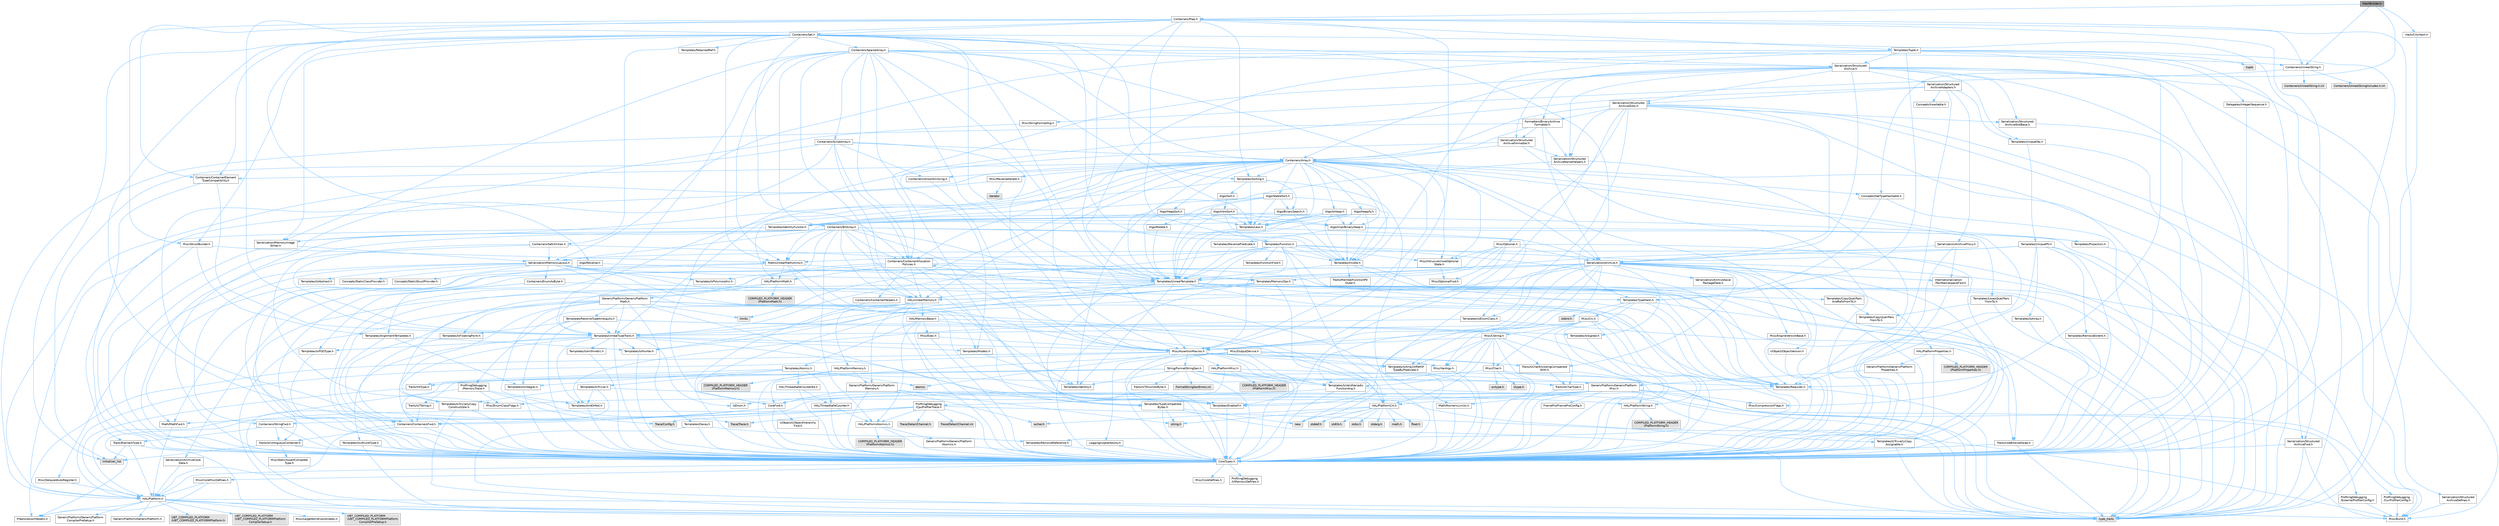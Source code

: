 digraph "HashBuilder.h"
{
 // INTERACTIVE_SVG=YES
 // LATEX_PDF_SIZE
  bgcolor="transparent";
  edge [fontname=Helvetica,fontsize=10,labelfontname=Helvetica,labelfontsize=10];
  node [fontname=Helvetica,fontsize=10,shape=box,height=0.2,width=0.4];
  Node1 [id="Node000001",label="HashBuilder.h",height=0.2,width=0.4,color="gray40", fillcolor="grey60", style="filled", fontcolor="black",tooltip=" "];
  Node1 -> Node2 [id="edge1_Node000001_Node000002",color="steelblue1",style="solid",tooltip=" "];
  Node2 [id="Node000002",label="Concepts/GetTypeHashable.h",height=0.2,width=0.4,color="grey40", fillcolor="white", style="filled",URL="$d3/da2/GetTypeHashable_8h.html",tooltip=" "];
  Node2 -> Node3 [id="edge2_Node000002_Node000003",color="steelblue1",style="solid",tooltip=" "];
  Node3 [id="Node000003",label="CoreTypes.h",height=0.2,width=0.4,color="grey40", fillcolor="white", style="filled",URL="$dc/dec/CoreTypes_8h.html",tooltip=" "];
  Node3 -> Node4 [id="edge3_Node000003_Node000004",color="steelblue1",style="solid",tooltip=" "];
  Node4 [id="Node000004",label="HAL/Platform.h",height=0.2,width=0.4,color="grey40", fillcolor="white", style="filled",URL="$d9/dd0/Platform_8h.html",tooltip=" "];
  Node4 -> Node5 [id="edge4_Node000004_Node000005",color="steelblue1",style="solid",tooltip=" "];
  Node5 [id="Node000005",label="Misc/Build.h",height=0.2,width=0.4,color="grey40", fillcolor="white", style="filled",URL="$d3/dbb/Build_8h.html",tooltip=" "];
  Node4 -> Node6 [id="edge5_Node000004_Node000006",color="steelblue1",style="solid",tooltip=" "];
  Node6 [id="Node000006",label="Misc/LargeWorldCoordinates.h",height=0.2,width=0.4,color="grey40", fillcolor="white", style="filled",URL="$d2/dcb/LargeWorldCoordinates_8h.html",tooltip=" "];
  Node4 -> Node7 [id="edge6_Node000004_Node000007",color="steelblue1",style="solid",tooltip=" "];
  Node7 [id="Node000007",label="type_traits",height=0.2,width=0.4,color="grey60", fillcolor="#E0E0E0", style="filled",tooltip=" "];
  Node4 -> Node8 [id="edge7_Node000004_Node000008",color="steelblue1",style="solid",tooltip=" "];
  Node8 [id="Node000008",label="PreprocessorHelpers.h",height=0.2,width=0.4,color="grey40", fillcolor="white", style="filled",URL="$db/ddb/PreprocessorHelpers_8h.html",tooltip=" "];
  Node4 -> Node9 [id="edge8_Node000004_Node000009",color="steelblue1",style="solid",tooltip=" "];
  Node9 [id="Node000009",label="UBT_COMPILED_PLATFORM\l/UBT_COMPILED_PLATFORMPlatform\lCompilerPreSetup.h",height=0.2,width=0.4,color="grey60", fillcolor="#E0E0E0", style="filled",tooltip=" "];
  Node4 -> Node10 [id="edge9_Node000004_Node000010",color="steelblue1",style="solid",tooltip=" "];
  Node10 [id="Node000010",label="GenericPlatform/GenericPlatform\lCompilerPreSetup.h",height=0.2,width=0.4,color="grey40", fillcolor="white", style="filled",URL="$d9/dc8/GenericPlatformCompilerPreSetup_8h.html",tooltip=" "];
  Node4 -> Node11 [id="edge10_Node000004_Node000011",color="steelblue1",style="solid",tooltip=" "];
  Node11 [id="Node000011",label="GenericPlatform/GenericPlatform.h",height=0.2,width=0.4,color="grey40", fillcolor="white", style="filled",URL="$d6/d84/GenericPlatform_8h.html",tooltip=" "];
  Node4 -> Node12 [id="edge11_Node000004_Node000012",color="steelblue1",style="solid",tooltip=" "];
  Node12 [id="Node000012",label="UBT_COMPILED_PLATFORM\l/UBT_COMPILED_PLATFORMPlatform.h",height=0.2,width=0.4,color="grey60", fillcolor="#E0E0E0", style="filled",tooltip=" "];
  Node4 -> Node13 [id="edge12_Node000004_Node000013",color="steelblue1",style="solid",tooltip=" "];
  Node13 [id="Node000013",label="UBT_COMPILED_PLATFORM\l/UBT_COMPILED_PLATFORMPlatform\lCompilerSetup.h",height=0.2,width=0.4,color="grey60", fillcolor="#E0E0E0", style="filled",tooltip=" "];
  Node3 -> Node14 [id="edge13_Node000003_Node000014",color="steelblue1",style="solid",tooltip=" "];
  Node14 [id="Node000014",label="ProfilingDebugging\l/UMemoryDefines.h",height=0.2,width=0.4,color="grey40", fillcolor="white", style="filled",URL="$d2/da2/UMemoryDefines_8h.html",tooltip=" "];
  Node3 -> Node15 [id="edge14_Node000003_Node000015",color="steelblue1",style="solid",tooltip=" "];
  Node15 [id="Node000015",label="Misc/CoreMiscDefines.h",height=0.2,width=0.4,color="grey40", fillcolor="white", style="filled",URL="$da/d38/CoreMiscDefines_8h.html",tooltip=" "];
  Node15 -> Node4 [id="edge15_Node000015_Node000004",color="steelblue1",style="solid",tooltip=" "];
  Node15 -> Node8 [id="edge16_Node000015_Node000008",color="steelblue1",style="solid",tooltip=" "];
  Node3 -> Node16 [id="edge17_Node000003_Node000016",color="steelblue1",style="solid",tooltip=" "];
  Node16 [id="Node000016",label="Misc/CoreDefines.h",height=0.2,width=0.4,color="grey40", fillcolor="white", style="filled",URL="$d3/dd2/CoreDefines_8h.html",tooltip=" "];
  Node2 -> Node17 [id="edge18_Node000002_Node000017",color="steelblue1",style="solid",tooltip=" "];
  Node17 [id="Node000017",label="Templates/TypeHash.h",height=0.2,width=0.4,color="grey40", fillcolor="white", style="filled",URL="$d1/d62/TypeHash_8h.html",tooltip=" "];
  Node17 -> Node3 [id="edge19_Node000017_Node000003",color="steelblue1",style="solid",tooltip=" "];
  Node17 -> Node18 [id="edge20_Node000017_Node000018",color="steelblue1",style="solid",tooltip=" "];
  Node18 [id="Node000018",label="Templates/Requires.h",height=0.2,width=0.4,color="grey40", fillcolor="white", style="filled",URL="$dc/d96/Requires_8h.html",tooltip=" "];
  Node18 -> Node19 [id="edge21_Node000018_Node000019",color="steelblue1",style="solid",tooltip=" "];
  Node19 [id="Node000019",label="Templates/EnableIf.h",height=0.2,width=0.4,color="grey40", fillcolor="white", style="filled",URL="$d7/d60/EnableIf_8h.html",tooltip=" "];
  Node19 -> Node3 [id="edge22_Node000019_Node000003",color="steelblue1",style="solid",tooltip=" "];
  Node18 -> Node7 [id="edge23_Node000018_Node000007",color="steelblue1",style="solid",tooltip=" "];
  Node17 -> Node20 [id="edge24_Node000017_Node000020",color="steelblue1",style="solid",tooltip=" "];
  Node20 [id="Node000020",label="Misc/Crc.h",height=0.2,width=0.4,color="grey40", fillcolor="white", style="filled",URL="$d4/dd2/Crc_8h.html",tooltip=" "];
  Node20 -> Node3 [id="edge25_Node000020_Node000003",color="steelblue1",style="solid",tooltip=" "];
  Node20 -> Node21 [id="edge26_Node000020_Node000021",color="steelblue1",style="solid",tooltip=" "];
  Node21 [id="Node000021",label="HAL/PlatformString.h",height=0.2,width=0.4,color="grey40", fillcolor="white", style="filled",URL="$db/db5/PlatformString_8h.html",tooltip=" "];
  Node21 -> Node3 [id="edge27_Node000021_Node000003",color="steelblue1",style="solid",tooltip=" "];
  Node21 -> Node22 [id="edge28_Node000021_Node000022",color="steelblue1",style="solid",tooltip=" "];
  Node22 [id="Node000022",label="COMPILED_PLATFORM_HEADER\l(PlatformString.h)",height=0.2,width=0.4,color="grey60", fillcolor="#E0E0E0", style="filled",tooltip=" "];
  Node20 -> Node23 [id="edge29_Node000020_Node000023",color="steelblue1",style="solid",tooltip=" "];
  Node23 [id="Node000023",label="Misc/AssertionMacros.h",height=0.2,width=0.4,color="grey40", fillcolor="white", style="filled",URL="$d0/dfa/AssertionMacros_8h.html",tooltip=" "];
  Node23 -> Node3 [id="edge30_Node000023_Node000003",color="steelblue1",style="solid",tooltip=" "];
  Node23 -> Node4 [id="edge31_Node000023_Node000004",color="steelblue1",style="solid",tooltip=" "];
  Node23 -> Node24 [id="edge32_Node000023_Node000024",color="steelblue1",style="solid",tooltip=" "];
  Node24 [id="Node000024",label="HAL/PlatformMisc.h",height=0.2,width=0.4,color="grey40", fillcolor="white", style="filled",URL="$d0/df5/PlatformMisc_8h.html",tooltip=" "];
  Node24 -> Node3 [id="edge33_Node000024_Node000003",color="steelblue1",style="solid",tooltip=" "];
  Node24 -> Node25 [id="edge34_Node000024_Node000025",color="steelblue1",style="solid",tooltip=" "];
  Node25 [id="Node000025",label="GenericPlatform/GenericPlatform\lMisc.h",height=0.2,width=0.4,color="grey40", fillcolor="white", style="filled",URL="$db/d9a/GenericPlatformMisc_8h.html",tooltip=" "];
  Node25 -> Node26 [id="edge35_Node000025_Node000026",color="steelblue1",style="solid",tooltip=" "];
  Node26 [id="Node000026",label="Containers/StringFwd.h",height=0.2,width=0.4,color="grey40", fillcolor="white", style="filled",URL="$df/d37/StringFwd_8h.html",tooltip=" "];
  Node26 -> Node3 [id="edge36_Node000026_Node000003",color="steelblue1",style="solid",tooltip=" "];
  Node26 -> Node27 [id="edge37_Node000026_Node000027",color="steelblue1",style="solid",tooltip=" "];
  Node27 [id="Node000027",label="Traits/ElementType.h",height=0.2,width=0.4,color="grey40", fillcolor="white", style="filled",URL="$d5/d4f/ElementType_8h.html",tooltip=" "];
  Node27 -> Node4 [id="edge38_Node000027_Node000004",color="steelblue1",style="solid",tooltip=" "];
  Node27 -> Node28 [id="edge39_Node000027_Node000028",color="steelblue1",style="solid",tooltip=" "];
  Node28 [id="Node000028",label="initializer_list",height=0.2,width=0.4,color="grey60", fillcolor="#E0E0E0", style="filled",tooltip=" "];
  Node27 -> Node7 [id="edge40_Node000027_Node000007",color="steelblue1",style="solid",tooltip=" "];
  Node26 -> Node29 [id="edge41_Node000026_Node000029",color="steelblue1",style="solid",tooltip=" "];
  Node29 [id="Node000029",label="Traits/IsContiguousContainer.h",height=0.2,width=0.4,color="grey40", fillcolor="white", style="filled",URL="$d5/d3c/IsContiguousContainer_8h.html",tooltip=" "];
  Node29 -> Node3 [id="edge42_Node000029_Node000003",color="steelblue1",style="solid",tooltip=" "];
  Node29 -> Node30 [id="edge43_Node000029_Node000030",color="steelblue1",style="solid",tooltip=" "];
  Node30 [id="Node000030",label="Misc/StaticAssertComplete\lType.h",height=0.2,width=0.4,color="grey40", fillcolor="white", style="filled",URL="$d5/d4e/StaticAssertCompleteType_8h.html",tooltip=" "];
  Node29 -> Node28 [id="edge44_Node000029_Node000028",color="steelblue1",style="solid",tooltip=" "];
  Node25 -> Node31 [id="edge45_Node000025_Node000031",color="steelblue1",style="solid",tooltip=" "];
  Node31 [id="Node000031",label="CoreFwd.h",height=0.2,width=0.4,color="grey40", fillcolor="white", style="filled",URL="$d1/d1e/CoreFwd_8h.html",tooltip=" "];
  Node31 -> Node3 [id="edge46_Node000031_Node000003",color="steelblue1",style="solid",tooltip=" "];
  Node31 -> Node32 [id="edge47_Node000031_Node000032",color="steelblue1",style="solid",tooltip=" "];
  Node32 [id="Node000032",label="Containers/ContainersFwd.h",height=0.2,width=0.4,color="grey40", fillcolor="white", style="filled",URL="$d4/d0a/ContainersFwd_8h.html",tooltip=" "];
  Node32 -> Node4 [id="edge48_Node000032_Node000004",color="steelblue1",style="solid",tooltip=" "];
  Node32 -> Node3 [id="edge49_Node000032_Node000003",color="steelblue1",style="solid",tooltip=" "];
  Node32 -> Node29 [id="edge50_Node000032_Node000029",color="steelblue1",style="solid",tooltip=" "];
  Node31 -> Node33 [id="edge51_Node000031_Node000033",color="steelblue1",style="solid",tooltip=" "];
  Node33 [id="Node000033",label="Math/MathFwd.h",height=0.2,width=0.4,color="grey40", fillcolor="white", style="filled",URL="$d2/d10/MathFwd_8h.html",tooltip=" "];
  Node33 -> Node4 [id="edge52_Node000033_Node000004",color="steelblue1",style="solid",tooltip=" "];
  Node31 -> Node34 [id="edge53_Node000031_Node000034",color="steelblue1",style="solid",tooltip=" "];
  Node34 [id="Node000034",label="UObject/UObjectHierarchy\lFwd.h",height=0.2,width=0.4,color="grey40", fillcolor="white", style="filled",URL="$d3/d13/UObjectHierarchyFwd_8h.html",tooltip=" "];
  Node25 -> Node3 [id="edge54_Node000025_Node000003",color="steelblue1",style="solid",tooltip=" "];
  Node25 -> Node35 [id="edge55_Node000025_Node000035",color="steelblue1",style="solid",tooltip=" "];
  Node35 [id="Node000035",label="FramePro/FrameProConfig.h",height=0.2,width=0.4,color="grey40", fillcolor="white", style="filled",URL="$d7/d90/FrameProConfig_8h.html",tooltip=" "];
  Node25 -> Node36 [id="edge56_Node000025_Node000036",color="steelblue1",style="solid",tooltip=" "];
  Node36 [id="Node000036",label="HAL/PlatformCrt.h",height=0.2,width=0.4,color="grey40", fillcolor="white", style="filled",URL="$d8/d75/PlatformCrt_8h.html",tooltip=" "];
  Node36 -> Node37 [id="edge57_Node000036_Node000037",color="steelblue1",style="solid",tooltip=" "];
  Node37 [id="Node000037",label="new",height=0.2,width=0.4,color="grey60", fillcolor="#E0E0E0", style="filled",tooltip=" "];
  Node36 -> Node38 [id="edge58_Node000036_Node000038",color="steelblue1",style="solid",tooltip=" "];
  Node38 [id="Node000038",label="wchar.h",height=0.2,width=0.4,color="grey60", fillcolor="#E0E0E0", style="filled",tooltip=" "];
  Node36 -> Node39 [id="edge59_Node000036_Node000039",color="steelblue1",style="solid",tooltip=" "];
  Node39 [id="Node000039",label="stddef.h",height=0.2,width=0.4,color="grey60", fillcolor="#E0E0E0", style="filled",tooltip=" "];
  Node36 -> Node40 [id="edge60_Node000036_Node000040",color="steelblue1",style="solid",tooltip=" "];
  Node40 [id="Node000040",label="stdlib.h",height=0.2,width=0.4,color="grey60", fillcolor="#E0E0E0", style="filled",tooltip=" "];
  Node36 -> Node41 [id="edge61_Node000036_Node000041",color="steelblue1",style="solid",tooltip=" "];
  Node41 [id="Node000041",label="stdio.h",height=0.2,width=0.4,color="grey60", fillcolor="#E0E0E0", style="filled",tooltip=" "];
  Node36 -> Node42 [id="edge62_Node000036_Node000042",color="steelblue1",style="solid",tooltip=" "];
  Node42 [id="Node000042",label="stdarg.h",height=0.2,width=0.4,color="grey60", fillcolor="#E0E0E0", style="filled",tooltip=" "];
  Node36 -> Node43 [id="edge63_Node000036_Node000043",color="steelblue1",style="solid",tooltip=" "];
  Node43 [id="Node000043",label="math.h",height=0.2,width=0.4,color="grey60", fillcolor="#E0E0E0", style="filled",tooltip=" "];
  Node36 -> Node44 [id="edge64_Node000036_Node000044",color="steelblue1",style="solid",tooltip=" "];
  Node44 [id="Node000044",label="float.h",height=0.2,width=0.4,color="grey60", fillcolor="#E0E0E0", style="filled",tooltip=" "];
  Node36 -> Node45 [id="edge65_Node000036_Node000045",color="steelblue1",style="solid",tooltip=" "];
  Node45 [id="Node000045",label="string.h",height=0.2,width=0.4,color="grey60", fillcolor="#E0E0E0", style="filled",tooltip=" "];
  Node25 -> Node46 [id="edge66_Node000025_Node000046",color="steelblue1",style="solid",tooltip=" "];
  Node46 [id="Node000046",label="Math/NumericLimits.h",height=0.2,width=0.4,color="grey40", fillcolor="white", style="filled",URL="$df/d1b/NumericLimits_8h.html",tooltip=" "];
  Node46 -> Node3 [id="edge67_Node000046_Node000003",color="steelblue1",style="solid",tooltip=" "];
  Node25 -> Node47 [id="edge68_Node000025_Node000047",color="steelblue1",style="solid",tooltip=" "];
  Node47 [id="Node000047",label="Misc/CompressionFlags.h",height=0.2,width=0.4,color="grey40", fillcolor="white", style="filled",URL="$d9/d76/CompressionFlags_8h.html",tooltip=" "];
  Node25 -> Node48 [id="edge69_Node000025_Node000048",color="steelblue1",style="solid",tooltip=" "];
  Node48 [id="Node000048",label="Misc/EnumClassFlags.h",height=0.2,width=0.4,color="grey40", fillcolor="white", style="filled",URL="$d8/de7/EnumClassFlags_8h.html",tooltip=" "];
  Node25 -> Node49 [id="edge70_Node000025_Node000049",color="steelblue1",style="solid",tooltip=" "];
  Node49 [id="Node000049",label="ProfilingDebugging\l/CsvProfilerConfig.h",height=0.2,width=0.4,color="grey40", fillcolor="white", style="filled",URL="$d3/d88/CsvProfilerConfig_8h.html",tooltip=" "];
  Node49 -> Node5 [id="edge71_Node000049_Node000005",color="steelblue1",style="solid",tooltip=" "];
  Node25 -> Node50 [id="edge72_Node000025_Node000050",color="steelblue1",style="solid",tooltip=" "];
  Node50 [id="Node000050",label="ProfilingDebugging\l/ExternalProfilerConfig.h",height=0.2,width=0.4,color="grey40", fillcolor="white", style="filled",URL="$d3/dbb/ExternalProfilerConfig_8h.html",tooltip=" "];
  Node50 -> Node5 [id="edge73_Node000050_Node000005",color="steelblue1",style="solid",tooltip=" "];
  Node24 -> Node51 [id="edge74_Node000024_Node000051",color="steelblue1",style="solid",tooltip=" "];
  Node51 [id="Node000051",label="COMPILED_PLATFORM_HEADER\l(PlatformMisc.h)",height=0.2,width=0.4,color="grey60", fillcolor="#E0E0E0", style="filled",tooltip=" "];
  Node24 -> Node52 [id="edge75_Node000024_Node000052",color="steelblue1",style="solid",tooltip=" "];
  Node52 [id="Node000052",label="ProfilingDebugging\l/CpuProfilerTrace.h",height=0.2,width=0.4,color="grey40", fillcolor="white", style="filled",URL="$da/dcb/CpuProfilerTrace_8h.html",tooltip=" "];
  Node52 -> Node3 [id="edge76_Node000052_Node000003",color="steelblue1",style="solid",tooltip=" "];
  Node52 -> Node32 [id="edge77_Node000052_Node000032",color="steelblue1",style="solid",tooltip=" "];
  Node52 -> Node53 [id="edge78_Node000052_Node000053",color="steelblue1",style="solid",tooltip=" "];
  Node53 [id="Node000053",label="HAL/PlatformAtomics.h",height=0.2,width=0.4,color="grey40", fillcolor="white", style="filled",URL="$d3/d36/PlatformAtomics_8h.html",tooltip=" "];
  Node53 -> Node3 [id="edge79_Node000053_Node000003",color="steelblue1",style="solid",tooltip=" "];
  Node53 -> Node54 [id="edge80_Node000053_Node000054",color="steelblue1",style="solid",tooltip=" "];
  Node54 [id="Node000054",label="GenericPlatform/GenericPlatform\lAtomics.h",height=0.2,width=0.4,color="grey40", fillcolor="white", style="filled",URL="$da/d72/GenericPlatformAtomics_8h.html",tooltip=" "];
  Node54 -> Node3 [id="edge81_Node000054_Node000003",color="steelblue1",style="solid",tooltip=" "];
  Node53 -> Node55 [id="edge82_Node000053_Node000055",color="steelblue1",style="solid",tooltip=" "];
  Node55 [id="Node000055",label="COMPILED_PLATFORM_HEADER\l(PlatformAtomics.h)",height=0.2,width=0.4,color="grey60", fillcolor="#E0E0E0", style="filled",tooltip=" "];
  Node52 -> Node8 [id="edge83_Node000052_Node000008",color="steelblue1",style="solid",tooltip=" "];
  Node52 -> Node5 [id="edge84_Node000052_Node000005",color="steelblue1",style="solid",tooltip=" "];
  Node52 -> Node56 [id="edge85_Node000052_Node000056",color="steelblue1",style="solid",tooltip=" "];
  Node56 [id="Node000056",label="Trace/Config.h",height=0.2,width=0.4,color="grey60", fillcolor="#E0E0E0", style="filled",tooltip=" "];
  Node52 -> Node57 [id="edge86_Node000052_Node000057",color="steelblue1",style="solid",tooltip=" "];
  Node57 [id="Node000057",label="Trace/Detail/Channel.h",height=0.2,width=0.4,color="grey60", fillcolor="#E0E0E0", style="filled",tooltip=" "];
  Node52 -> Node58 [id="edge87_Node000052_Node000058",color="steelblue1",style="solid",tooltip=" "];
  Node58 [id="Node000058",label="Trace/Detail/Channel.inl",height=0.2,width=0.4,color="grey60", fillcolor="#E0E0E0", style="filled",tooltip=" "];
  Node52 -> Node59 [id="edge88_Node000052_Node000059",color="steelblue1",style="solid",tooltip=" "];
  Node59 [id="Node000059",label="Trace/Trace.h",height=0.2,width=0.4,color="grey60", fillcolor="#E0E0E0", style="filled",tooltip=" "];
  Node23 -> Node8 [id="edge89_Node000023_Node000008",color="steelblue1",style="solid",tooltip=" "];
  Node23 -> Node19 [id="edge90_Node000023_Node000019",color="steelblue1",style="solid",tooltip=" "];
  Node23 -> Node60 [id="edge91_Node000023_Node000060",color="steelblue1",style="solid",tooltip=" "];
  Node60 [id="Node000060",label="Templates/IsArrayOrRefOf\lTypeByPredicate.h",height=0.2,width=0.4,color="grey40", fillcolor="white", style="filled",URL="$d6/da1/IsArrayOrRefOfTypeByPredicate_8h.html",tooltip=" "];
  Node60 -> Node3 [id="edge92_Node000060_Node000003",color="steelblue1",style="solid",tooltip=" "];
  Node23 -> Node61 [id="edge93_Node000023_Node000061",color="steelblue1",style="solid",tooltip=" "];
  Node61 [id="Node000061",label="Templates/IsValidVariadic\lFunctionArg.h",height=0.2,width=0.4,color="grey40", fillcolor="white", style="filled",URL="$d0/dc8/IsValidVariadicFunctionArg_8h.html",tooltip=" "];
  Node61 -> Node3 [id="edge94_Node000061_Node000003",color="steelblue1",style="solid",tooltip=" "];
  Node61 -> Node62 [id="edge95_Node000061_Node000062",color="steelblue1",style="solid",tooltip=" "];
  Node62 [id="Node000062",label="IsEnum.h",height=0.2,width=0.4,color="grey40", fillcolor="white", style="filled",URL="$d4/de5/IsEnum_8h.html",tooltip=" "];
  Node61 -> Node7 [id="edge96_Node000061_Node000007",color="steelblue1",style="solid",tooltip=" "];
  Node23 -> Node63 [id="edge97_Node000023_Node000063",color="steelblue1",style="solid",tooltip=" "];
  Node63 [id="Node000063",label="Traits/IsCharEncodingCompatible\lWith.h",height=0.2,width=0.4,color="grey40", fillcolor="white", style="filled",URL="$df/dd1/IsCharEncodingCompatibleWith_8h.html",tooltip=" "];
  Node63 -> Node7 [id="edge98_Node000063_Node000007",color="steelblue1",style="solid",tooltip=" "];
  Node63 -> Node64 [id="edge99_Node000063_Node000064",color="steelblue1",style="solid",tooltip=" "];
  Node64 [id="Node000064",label="Traits/IsCharType.h",height=0.2,width=0.4,color="grey40", fillcolor="white", style="filled",URL="$db/d51/IsCharType_8h.html",tooltip=" "];
  Node64 -> Node3 [id="edge100_Node000064_Node000003",color="steelblue1",style="solid",tooltip=" "];
  Node23 -> Node65 [id="edge101_Node000023_Node000065",color="steelblue1",style="solid",tooltip=" "];
  Node65 [id="Node000065",label="Misc/VarArgs.h",height=0.2,width=0.4,color="grey40", fillcolor="white", style="filled",URL="$d5/d6f/VarArgs_8h.html",tooltip=" "];
  Node65 -> Node3 [id="edge102_Node000065_Node000003",color="steelblue1",style="solid",tooltip=" "];
  Node23 -> Node66 [id="edge103_Node000023_Node000066",color="steelblue1",style="solid",tooltip=" "];
  Node66 [id="Node000066",label="String/FormatStringSan.h",height=0.2,width=0.4,color="grey40", fillcolor="white", style="filled",URL="$d3/d8b/FormatStringSan_8h.html",tooltip=" "];
  Node66 -> Node7 [id="edge104_Node000066_Node000007",color="steelblue1",style="solid",tooltip=" "];
  Node66 -> Node3 [id="edge105_Node000066_Node000003",color="steelblue1",style="solid",tooltip=" "];
  Node66 -> Node18 [id="edge106_Node000066_Node000018",color="steelblue1",style="solid",tooltip=" "];
  Node66 -> Node67 [id="edge107_Node000066_Node000067",color="steelblue1",style="solid",tooltip=" "];
  Node67 [id="Node000067",label="Templates/Identity.h",height=0.2,width=0.4,color="grey40", fillcolor="white", style="filled",URL="$d0/dd5/Identity_8h.html",tooltip=" "];
  Node66 -> Node61 [id="edge108_Node000066_Node000061",color="steelblue1",style="solid",tooltip=" "];
  Node66 -> Node64 [id="edge109_Node000066_Node000064",color="steelblue1",style="solid",tooltip=" "];
  Node66 -> Node68 [id="edge110_Node000066_Node000068",color="steelblue1",style="solid",tooltip=" "];
  Node68 [id="Node000068",label="Traits/IsTEnumAsByte.h",height=0.2,width=0.4,color="grey40", fillcolor="white", style="filled",URL="$d1/de6/IsTEnumAsByte_8h.html",tooltip=" "];
  Node66 -> Node69 [id="edge111_Node000066_Node000069",color="steelblue1",style="solid",tooltip=" "];
  Node69 [id="Node000069",label="Traits/IsTString.h",height=0.2,width=0.4,color="grey40", fillcolor="white", style="filled",URL="$d0/df8/IsTString_8h.html",tooltip=" "];
  Node69 -> Node32 [id="edge112_Node000069_Node000032",color="steelblue1",style="solid",tooltip=" "];
  Node66 -> Node32 [id="edge113_Node000066_Node000032",color="steelblue1",style="solid",tooltip=" "];
  Node66 -> Node70 [id="edge114_Node000066_Node000070",color="steelblue1",style="solid",tooltip=" "];
  Node70 [id="Node000070",label="FormatStringSanErrors.inl",height=0.2,width=0.4,color="grey60", fillcolor="#E0E0E0", style="filled",tooltip=" "];
  Node23 -> Node71 [id="edge115_Node000023_Node000071",color="steelblue1",style="solid",tooltip=" "];
  Node71 [id="Node000071",label="atomic",height=0.2,width=0.4,color="grey60", fillcolor="#E0E0E0", style="filled",tooltip=" "];
  Node20 -> Node72 [id="edge116_Node000020_Node000072",color="steelblue1",style="solid",tooltip=" "];
  Node72 [id="Node000072",label="Misc/CString.h",height=0.2,width=0.4,color="grey40", fillcolor="white", style="filled",URL="$d2/d49/CString_8h.html",tooltip=" "];
  Node72 -> Node3 [id="edge117_Node000072_Node000003",color="steelblue1",style="solid",tooltip=" "];
  Node72 -> Node36 [id="edge118_Node000072_Node000036",color="steelblue1",style="solid",tooltip=" "];
  Node72 -> Node21 [id="edge119_Node000072_Node000021",color="steelblue1",style="solid",tooltip=" "];
  Node72 -> Node23 [id="edge120_Node000072_Node000023",color="steelblue1",style="solid",tooltip=" "];
  Node72 -> Node73 [id="edge121_Node000072_Node000073",color="steelblue1",style="solid",tooltip=" "];
  Node73 [id="Node000073",label="Misc/Char.h",height=0.2,width=0.4,color="grey40", fillcolor="white", style="filled",URL="$d0/d58/Char_8h.html",tooltip=" "];
  Node73 -> Node3 [id="edge122_Node000073_Node000003",color="steelblue1",style="solid",tooltip=" "];
  Node73 -> Node74 [id="edge123_Node000073_Node000074",color="steelblue1",style="solid",tooltip=" "];
  Node74 [id="Node000074",label="Traits/IntType.h",height=0.2,width=0.4,color="grey40", fillcolor="white", style="filled",URL="$d7/deb/IntType_8h.html",tooltip=" "];
  Node74 -> Node4 [id="edge124_Node000074_Node000004",color="steelblue1",style="solid",tooltip=" "];
  Node73 -> Node75 [id="edge125_Node000073_Node000075",color="steelblue1",style="solid",tooltip=" "];
  Node75 [id="Node000075",label="ctype.h",height=0.2,width=0.4,color="grey60", fillcolor="#E0E0E0", style="filled",tooltip=" "];
  Node73 -> Node76 [id="edge126_Node000073_Node000076",color="steelblue1",style="solid",tooltip=" "];
  Node76 [id="Node000076",label="wctype.h",height=0.2,width=0.4,color="grey60", fillcolor="#E0E0E0", style="filled",tooltip=" "];
  Node73 -> Node7 [id="edge127_Node000073_Node000007",color="steelblue1",style="solid",tooltip=" "];
  Node72 -> Node65 [id="edge128_Node000072_Node000065",color="steelblue1",style="solid",tooltip=" "];
  Node72 -> Node60 [id="edge129_Node000072_Node000060",color="steelblue1",style="solid",tooltip=" "];
  Node72 -> Node61 [id="edge130_Node000072_Node000061",color="steelblue1",style="solid",tooltip=" "];
  Node72 -> Node63 [id="edge131_Node000072_Node000063",color="steelblue1",style="solid",tooltip=" "];
  Node20 -> Node73 [id="edge132_Node000020_Node000073",color="steelblue1",style="solid",tooltip=" "];
  Node20 -> Node77 [id="edge133_Node000020_Node000077",color="steelblue1",style="solid",tooltip=" "];
  Node77 [id="Node000077",label="Templates/UnrealTypeTraits.h",height=0.2,width=0.4,color="grey40", fillcolor="white", style="filled",URL="$d2/d2d/UnrealTypeTraits_8h.html",tooltip=" "];
  Node77 -> Node3 [id="edge134_Node000077_Node000003",color="steelblue1",style="solid",tooltip=" "];
  Node77 -> Node78 [id="edge135_Node000077_Node000078",color="steelblue1",style="solid",tooltip=" "];
  Node78 [id="Node000078",label="Templates/IsPointer.h",height=0.2,width=0.4,color="grey40", fillcolor="white", style="filled",URL="$d7/d05/IsPointer_8h.html",tooltip=" "];
  Node78 -> Node3 [id="edge136_Node000078_Node000003",color="steelblue1",style="solid",tooltip=" "];
  Node77 -> Node23 [id="edge137_Node000077_Node000023",color="steelblue1",style="solid",tooltip=" "];
  Node77 -> Node79 [id="edge138_Node000077_Node000079",color="steelblue1",style="solid",tooltip=" "];
  Node79 [id="Node000079",label="Templates/AndOrNot.h",height=0.2,width=0.4,color="grey40", fillcolor="white", style="filled",URL="$db/d0a/AndOrNot_8h.html",tooltip=" "];
  Node79 -> Node3 [id="edge139_Node000079_Node000003",color="steelblue1",style="solid",tooltip=" "];
  Node77 -> Node19 [id="edge140_Node000077_Node000019",color="steelblue1",style="solid",tooltip=" "];
  Node77 -> Node80 [id="edge141_Node000077_Node000080",color="steelblue1",style="solid",tooltip=" "];
  Node80 [id="Node000080",label="Templates/IsArithmetic.h",height=0.2,width=0.4,color="grey40", fillcolor="white", style="filled",URL="$d2/d5d/IsArithmetic_8h.html",tooltip=" "];
  Node80 -> Node3 [id="edge142_Node000080_Node000003",color="steelblue1",style="solid",tooltip=" "];
  Node77 -> Node62 [id="edge143_Node000077_Node000062",color="steelblue1",style="solid",tooltip=" "];
  Node77 -> Node81 [id="edge144_Node000077_Node000081",color="steelblue1",style="solid",tooltip=" "];
  Node81 [id="Node000081",label="Templates/Models.h",height=0.2,width=0.4,color="grey40", fillcolor="white", style="filled",URL="$d3/d0c/Models_8h.html",tooltip=" "];
  Node81 -> Node67 [id="edge145_Node000081_Node000067",color="steelblue1",style="solid",tooltip=" "];
  Node77 -> Node82 [id="edge146_Node000077_Node000082",color="steelblue1",style="solid",tooltip=" "];
  Node82 [id="Node000082",label="Templates/IsPODType.h",height=0.2,width=0.4,color="grey40", fillcolor="white", style="filled",URL="$d7/db1/IsPODType_8h.html",tooltip=" "];
  Node82 -> Node3 [id="edge147_Node000082_Node000003",color="steelblue1",style="solid",tooltip=" "];
  Node77 -> Node83 [id="edge148_Node000077_Node000083",color="steelblue1",style="solid",tooltip=" "];
  Node83 [id="Node000083",label="Templates/IsUECoreType.h",height=0.2,width=0.4,color="grey40", fillcolor="white", style="filled",URL="$d1/db8/IsUECoreType_8h.html",tooltip=" "];
  Node83 -> Node3 [id="edge149_Node000083_Node000003",color="steelblue1",style="solid",tooltip=" "];
  Node83 -> Node7 [id="edge150_Node000083_Node000007",color="steelblue1",style="solid",tooltip=" "];
  Node77 -> Node84 [id="edge151_Node000077_Node000084",color="steelblue1",style="solid",tooltip=" "];
  Node84 [id="Node000084",label="Templates/IsTriviallyCopy\lConstructible.h",height=0.2,width=0.4,color="grey40", fillcolor="white", style="filled",URL="$d3/d78/IsTriviallyCopyConstructible_8h.html",tooltip=" "];
  Node84 -> Node3 [id="edge152_Node000084_Node000003",color="steelblue1",style="solid",tooltip=" "];
  Node84 -> Node7 [id="edge153_Node000084_Node000007",color="steelblue1",style="solid",tooltip=" "];
  Node20 -> Node64 [id="edge154_Node000020_Node000064",color="steelblue1",style="solid",tooltip=" "];
  Node17 -> Node85 [id="edge155_Node000017_Node000085",color="steelblue1",style="solid",tooltip=" "];
  Node85 [id="Node000085",label="stdint.h",height=0.2,width=0.4,color="grey60", fillcolor="#E0E0E0", style="filled",tooltip=" "];
  Node17 -> Node7 [id="edge156_Node000017_Node000007",color="steelblue1",style="solid",tooltip=" "];
  Node1 -> Node86 [id="edge157_Node000001_Node000086",color="steelblue1",style="solid",tooltip=" "];
  Node86 [id="Node000086",label="Containers/Map.h",height=0.2,width=0.4,color="grey40", fillcolor="white", style="filled",URL="$df/d79/Map_8h.html",tooltip=" "];
  Node86 -> Node3 [id="edge158_Node000086_Node000003",color="steelblue1",style="solid",tooltip=" "];
  Node86 -> Node87 [id="edge159_Node000086_Node000087",color="steelblue1",style="solid",tooltip=" "];
  Node87 [id="Node000087",label="Algo/Reverse.h",height=0.2,width=0.4,color="grey40", fillcolor="white", style="filled",URL="$d5/d93/Reverse_8h.html",tooltip=" "];
  Node87 -> Node3 [id="edge160_Node000087_Node000003",color="steelblue1",style="solid",tooltip=" "];
  Node87 -> Node88 [id="edge161_Node000087_Node000088",color="steelblue1",style="solid",tooltip=" "];
  Node88 [id="Node000088",label="Templates/UnrealTemplate.h",height=0.2,width=0.4,color="grey40", fillcolor="white", style="filled",URL="$d4/d24/UnrealTemplate_8h.html",tooltip=" "];
  Node88 -> Node3 [id="edge162_Node000088_Node000003",color="steelblue1",style="solid",tooltip=" "];
  Node88 -> Node78 [id="edge163_Node000088_Node000078",color="steelblue1",style="solid",tooltip=" "];
  Node88 -> Node89 [id="edge164_Node000088_Node000089",color="steelblue1",style="solid",tooltip=" "];
  Node89 [id="Node000089",label="HAL/UnrealMemory.h",height=0.2,width=0.4,color="grey40", fillcolor="white", style="filled",URL="$d9/d96/UnrealMemory_8h.html",tooltip=" "];
  Node89 -> Node3 [id="edge165_Node000089_Node000003",color="steelblue1",style="solid",tooltip=" "];
  Node89 -> Node90 [id="edge166_Node000089_Node000090",color="steelblue1",style="solid",tooltip=" "];
  Node90 [id="Node000090",label="GenericPlatform/GenericPlatform\lMemory.h",height=0.2,width=0.4,color="grey40", fillcolor="white", style="filled",URL="$dd/d22/GenericPlatformMemory_8h.html",tooltip=" "];
  Node90 -> Node31 [id="edge167_Node000090_Node000031",color="steelblue1",style="solid",tooltip=" "];
  Node90 -> Node3 [id="edge168_Node000090_Node000003",color="steelblue1",style="solid",tooltip=" "];
  Node90 -> Node21 [id="edge169_Node000090_Node000021",color="steelblue1",style="solid",tooltip=" "];
  Node90 -> Node45 [id="edge170_Node000090_Node000045",color="steelblue1",style="solid",tooltip=" "];
  Node90 -> Node38 [id="edge171_Node000090_Node000038",color="steelblue1",style="solid",tooltip=" "];
  Node89 -> Node91 [id="edge172_Node000089_Node000091",color="steelblue1",style="solid",tooltip=" "];
  Node91 [id="Node000091",label="HAL/MemoryBase.h",height=0.2,width=0.4,color="grey40", fillcolor="white", style="filled",URL="$d6/d9f/MemoryBase_8h.html",tooltip=" "];
  Node91 -> Node3 [id="edge173_Node000091_Node000003",color="steelblue1",style="solid",tooltip=" "];
  Node91 -> Node53 [id="edge174_Node000091_Node000053",color="steelblue1",style="solid",tooltip=" "];
  Node91 -> Node36 [id="edge175_Node000091_Node000036",color="steelblue1",style="solid",tooltip=" "];
  Node91 -> Node92 [id="edge176_Node000091_Node000092",color="steelblue1",style="solid",tooltip=" "];
  Node92 [id="Node000092",label="Misc/Exec.h",height=0.2,width=0.4,color="grey40", fillcolor="white", style="filled",URL="$de/ddb/Exec_8h.html",tooltip=" "];
  Node92 -> Node3 [id="edge177_Node000092_Node000003",color="steelblue1",style="solid",tooltip=" "];
  Node92 -> Node23 [id="edge178_Node000092_Node000023",color="steelblue1",style="solid",tooltip=" "];
  Node91 -> Node93 [id="edge179_Node000091_Node000093",color="steelblue1",style="solid",tooltip=" "];
  Node93 [id="Node000093",label="Misc/OutputDevice.h",height=0.2,width=0.4,color="grey40", fillcolor="white", style="filled",URL="$d7/d32/OutputDevice_8h.html",tooltip=" "];
  Node93 -> Node31 [id="edge180_Node000093_Node000031",color="steelblue1",style="solid",tooltip=" "];
  Node93 -> Node3 [id="edge181_Node000093_Node000003",color="steelblue1",style="solid",tooltip=" "];
  Node93 -> Node94 [id="edge182_Node000093_Node000094",color="steelblue1",style="solid",tooltip=" "];
  Node94 [id="Node000094",label="Logging/LogVerbosity.h",height=0.2,width=0.4,color="grey40", fillcolor="white", style="filled",URL="$d2/d8f/LogVerbosity_8h.html",tooltip=" "];
  Node94 -> Node3 [id="edge183_Node000094_Node000003",color="steelblue1",style="solid",tooltip=" "];
  Node93 -> Node65 [id="edge184_Node000093_Node000065",color="steelblue1",style="solid",tooltip=" "];
  Node93 -> Node60 [id="edge185_Node000093_Node000060",color="steelblue1",style="solid",tooltip=" "];
  Node93 -> Node61 [id="edge186_Node000093_Node000061",color="steelblue1",style="solid",tooltip=" "];
  Node93 -> Node63 [id="edge187_Node000093_Node000063",color="steelblue1",style="solid",tooltip=" "];
  Node91 -> Node95 [id="edge188_Node000091_Node000095",color="steelblue1",style="solid",tooltip=" "];
  Node95 [id="Node000095",label="Templates/Atomic.h",height=0.2,width=0.4,color="grey40", fillcolor="white", style="filled",URL="$d3/d91/Atomic_8h.html",tooltip=" "];
  Node95 -> Node96 [id="edge189_Node000095_Node000096",color="steelblue1",style="solid",tooltip=" "];
  Node96 [id="Node000096",label="HAL/ThreadSafeCounter.h",height=0.2,width=0.4,color="grey40", fillcolor="white", style="filled",URL="$dc/dc9/ThreadSafeCounter_8h.html",tooltip=" "];
  Node96 -> Node3 [id="edge190_Node000096_Node000003",color="steelblue1",style="solid",tooltip=" "];
  Node96 -> Node53 [id="edge191_Node000096_Node000053",color="steelblue1",style="solid",tooltip=" "];
  Node95 -> Node97 [id="edge192_Node000095_Node000097",color="steelblue1",style="solid",tooltip=" "];
  Node97 [id="Node000097",label="HAL/ThreadSafeCounter64.h",height=0.2,width=0.4,color="grey40", fillcolor="white", style="filled",URL="$d0/d12/ThreadSafeCounter64_8h.html",tooltip=" "];
  Node97 -> Node3 [id="edge193_Node000097_Node000003",color="steelblue1",style="solid",tooltip=" "];
  Node97 -> Node96 [id="edge194_Node000097_Node000096",color="steelblue1",style="solid",tooltip=" "];
  Node95 -> Node98 [id="edge195_Node000095_Node000098",color="steelblue1",style="solid",tooltip=" "];
  Node98 [id="Node000098",label="Templates/IsIntegral.h",height=0.2,width=0.4,color="grey40", fillcolor="white", style="filled",URL="$da/d64/IsIntegral_8h.html",tooltip=" "];
  Node98 -> Node3 [id="edge196_Node000098_Node000003",color="steelblue1",style="solid",tooltip=" "];
  Node95 -> Node99 [id="edge197_Node000095_Node000099",color="steelblue1",style="solid",tooltip=" "];
  Node99 [id="Node000099",label="Templates/IsTrivial.h",height=0.2,width=0.4,color="grey40", fillcolor="white", style="filled",URL="$da/d4c/IsTrivial_8h.html",tooltip=" "];
  Node99 -> Node79 [id="edge198_Node000099_Node000079",color="steelblue1",style="solid",tooltip=" "];
  Node99 -> Node84 [id="edge199_Node000099_Node000084",color="steelblue1",style="solid",tooltip=" "];
  Node99 -> Node100 [id="edge200_Node000099_Node000100",color="steelblue1",style="solid",tooltip=" "];
  Node100 [id="Node000100",label="Templates/IsTriviallyCopy\lAssignable.h",height=0.2,width=0.4,color="grey40", fillcolor="white", style="filled",URL="$d2/df2/IsTriviallyCopyAssignable_8h.html",tooltip=" "];
  Node100 -> Node3 [id="edge201_Node000100_Node000003",color="steelblue1",style="solid",tooltip=" "];
  Node100 -> Node7 [id="edge202_Node000100_Node000007",color="steelblue1",style="solid",tooltip=" "];
  Node99 -> Node7 [id="edge203_Node000099_Node000007",color="steelblue1",style="solid",tooltip=" "];
  Node95 -> Node74 [id="edge204_Node000095_Node000074",color="steelblue1",style="solid",tooltip=" "];
  Node95 -> Node71 [id="edge205_Node000095_Node000071",color="steelblue1",style="solid",tooltip=" "];
  Node89 -> Node101 [id="edge206_Node000089_Node000101",color="steelblue1",style="solid",tooltip=" "];
  Node101 [id="Node000101",label="HAL/PlatformMemory.h",height=0.2,width=0.4,color="grey40", fillcolor="white", style="filled",URL="$de/d68/PlatformMemory_8h.html",tooltip=" "];
  Node101 -> Node3 [id="edge207_Node000101_Node000003",color="steelblue1",style="solid",tooltip=" "];
  Node101 -> Node90 [id="edge208_Node000101_Node000090",color="steelblue1",style="solid",tooltip=" "];
  Node101 -> Node102 [id="edge209_Node000101_Node000102",color="steelblue1",style="solid",tooltip=" "];
  Node102 [id="Node000102",label="COMPILED_PLATFORM_HEADER\l(PlatformMemory.h)",height=0.2,width=0.4,color="grey60", fillcolor="#E0E0E0", style="filled",tooltip=" "];
  Node89 -> Node103 [id="edge210_Node000089_Node000103",color="steelblue1",style="solid",tooltip=" "];
  Node103 [id="Node000103",label="ProfilingDebugging\l/MemoryTrace.h",height=0.2,width=0.4,color="grey40", fillcolor="white", style="filled",URL="$da/dd7/MemoryTrace_8h.html",tooltip=" "];
  Node103 -> Node4 [id="edge211_Node000103_Node000004",color="steelblue1",style="solid",tooltip=" "];
  Node103 -> Node48 [id="edge212_Node000103_Node000048",color="steelblue1",style="solid",tooltip=" "];
  Node103 -> Node56 [id="edge213_Node000103_Node000056",color="steelblue1",style="solid",tooltip=" "];
  Node103 -> Node59 [id="edge214_Node000103_Node000059",color="steelblue1",style="solid",tooltip=" "];
  Node89 -> Node78 [id="edge215_Node000089_Node000078",color="steelblue1",style="solid",tooltip=" "];
  Node88 -> Node104 [id="edge216_Node000088_Node000104",color="steelblue1",style="solid",tooltip=" "];
  Node104 [id="Node000104",label="Templates/CopyQualifiers\lAndRefsFromTo.h",height=0.2,width=0.4,color="grey40", fillcolor="white", style="filled",URL="$d3/db3/CopyQualifiersAndRefsFromTo_8h.html",tooltip=" "];
  Node104 -> Node105 [id="edge217_Node000104_Node000105",color="steelblue1",style="solid",tooltip=" "];
  Node105 [id="Node000105",label="Templates/CopyQualifiers\lFromTo.h",height=0.2,width=0.4,color="grey40", fillcolor="white", style="filled",URL="$d5/db4/CopyQualifiersFromTo_8h.html",tooltip=" "];
  Node88 -> Node77 [id="edge218_Node000088_Node000077",color="steelblue1",style="solid",tooltip=" "];
  Node88 -> Node106 [id="edge219_Node000088_Node000106",color="steelblue1",style="solid",tooltip=" "];
  Node106 [id="Node000106",label="Templates/RemoveReference.h",height=0.2,width=0.4,color="grey40", fillcolor="white", style="filled",URL="$da/dbe/RemoveReference_8h.html",tooltip=" "];
  Node106 -> Node3 [id="edge220_Node000106_Node000003",color="steelblue1",style="solid",tooltip=" "];
  Node88 -> Node18 [id="edge221_Node000088_Node000018",color="steelblue1",style="solid",tooltip=" "];
  Node88 -> Node107 [id="edge222_Node000088_Node000107",color="steelblue1",style="solid",tooltip=" "];
  Node107 [id="Node000107",label="Templates/TypeCompatible\lBytes.h",height=0.2,width=0.4,color="grey40", fillcolor="white", style="filled",URL="$df/d0a/TypeCompatibleBytes_8h.html",tooltip=" "];
  Node107 -> Node3 [id="edge223_Node000107_Node000003",color="steelblue1",style="solid",tooltip=" "];
  Node107 -> Node45 [id="edge224_Node000107_Node000045",color="steelblue1",style="solid",tooltip=" "];
  Node107 -> Node37 [id="edge225_Node000107_Node000037",color="steelblue1",style="solid",tooltip=" "];
  Node107 -> Node7 [id="edge226_Node000107_Node000007",color="steelblue1",style="solid",tooltip=" "];
  Node88 -> Node67 [id="edge227_Node000088_Node000067",color="steelblue1",style="solid",tooltip=" "];
  Node88 -> Node29 [id="edge228_Node000088_Node000029",color="steelblue1",style="solid",tooltip=" "];
  Node88 -> Node108 [id="edge229_Node000088_Node000108",color="steelblue1",style="solid",tooltip=" "];
  Node108 [id="Node000108",label="Traits/UseBitwiseSwap.h",height=0.2,width=0.4,color="grey40", fillcolor="white", style="filled",URL="$db/df3/UseBitwiseSwap_8h.html",tooltip=" "];
  Node108 -> Node3 [id="edge230_Node000108_Node000003",color="steelblue1",style="solid",tooltip=" "];
  Node108 -> Node7 [id="edge231_Node000108_Node000007",color="steelblue1",style="solid",tooltip=" "];
  Node88 -> Node7 [id="edge232_Node000088_Node000007",color="steelblue1",style="solid",tooltip=" "];
  Node86 -> Node109 [id="edge233_Node000086_Node000109",color="steelblue1",style="solid",tooltip=" "];
  Node109 [id="Node000109",label="Containers/ContainerElement\lTypeCompatibility.h",height=0.2,width=0.4,color="grey40", fillcolor="white", style="filled",URL="$df/ddf/ContainerElementTypeCompatibility_8h.html",tooltip=" "];
  Node109 -> Node3 [id="edge234_Node000109_Node000003",color="steelblue1",style="solid",tooltip=" "];
  Node109 -> Node77 [id="edge235_Node000109_Node000077",color="steelblue1",style="solid",tooltip=" "];
  Node86 -> Node110 [id="edge236_Node000086_Node000110",color="steelblue1",style="solid",tooltip=" "];
  Node110 [id="Node000110",label="Containers/Set.h",height=0.2,width=0.4,color="grey40", fillcolor="white", style="filled",URL="$d4/d45/Set_8h.html",tooltip=" "];
  Node110 -> Node111 [id="edge237_Node000110_Node000111",color="steelblue1",style="solid",tooltip=" "];
  Node111 [id="Node000111",label="Containers/ContainerAllocation\lPolicies.h",height=0.2,width=0.4,color="grey40", fillcolor="white", style="filled",URL="$d7/dff/ContainerAllocationPolicies_8h.html",tooltip=" "];
  Node111 -> Node3 [id="edge238_Node000111_Node000003",color="steelblue1",style="solid",tooltip=" "];
  Node111 -> Node112 [id="edge239_Node000111_Node000112",color="steelblue1",style="solid",tooltip=" "];
  Node112 [id="Node000112",label="Containers/ContainerHelpers.h",height=0.2,width=0.4,color="grey40", fillcolor="white", style="filled",URL="$d7/d33/ContainerHelpers_8h.html",tooltip=" "];
  Node112 -> Node3 [id="edge240_Node000112_Node000003",color="steelblue1",style="solid",tooltip=" "];
  Node111 -> Node111 [id="edge241_Node000111_Node000111",color="steelblue1",style="solid",tooltip=" "];
  Node111 -> Node113 [id="edge242_Node000111_Node000113",color="steelblue1",style="solid",tooltip=" "];
  Node113 [id="Node000113",label="HAL/PlatformMath.h",height=0.2,width=0.4,color="grey40", fillcolor="white", style="filled",URL="$dc/d53/PlatformMath_8h.html",tooltip=" "];
  Node113 -> Node3 [id="edge243_Node000113_Node000003",color="steelblue1",style="solid",tooltip=" "];
  Node113 -> Node114 [id="edge244_Node000113_Node000114",color="steelblue1",style="solid",tooltip=" "];
  Node114 [id="Node000114",label="GenericPlatform/GenericPlatform\lMath.h",height=0.2,width=0.4,color="grey40", fillcolor="white", style="filled",URL="$d5/d79/GenericPlatformMath_8h.html",tooltip=" "];
  Node114 -> Node3 [id="edge245_Node000114_Node000003",color="steelblue1",style="solid",tooltip=" "];
  Node114 -> Node32 [id="edge246_Node000114_Node000032",color="steelblue1",style="solid",tooltip=" "];
  Node114 -> Node36 [id="edge247_Node000114_Node000036",color="steelblue1",style="solid",tooltip=" "];
  Node114 -> Node79 [id="edge248_Node000114_Node000079",color="steelblue1",style="solid",tooltip=" "];
  Node114 -> Node115 [id="edge249_Node000114_Node000115",color="steelblue1",style="solid",tooltip=" "];
  Node115 [id="Node000115",label="Templates/Decay.h",height=0.2,width=0.4,color="grey40", fillcolor="white", style="filled",URL="$dd/d0f/Decay_8h.html",tooltip=" "];
  Node115 -> Node3 [id="edge250_Node000115_Node000003",color="steelblue1",style="solid",tooltip=" "];
  Node115 -> Node106 [id="edge251_Node000115_Node000106",color="steelblue1",style="solid",tooltip=" "];
  Node115 -> Node7 [id="edge252_Node000115_Node000007",color="steelblue1",style="solid",tooltip=" "];
  Node114 -> Node116 [id="edge253_Node000114_Node000116",color="steelblue1",style="solid",tooltip=" "];
  Node116 [id="Node000116",label="Templates/IsFloatingPoint.h",height=0.2,width=0.4,color="grey40", fillcolor="white", style="filled",URL="$d3/d11/IsFloatingPoint_8h.html",tooltip=" "];
  Node116 -> Node3 [id="edge254_Node000116_Node000003",color="steelblue1",style="solid",tooltip=" "];
  Node114 -> Node77 [id="edge255_Node000114_Node000077",color="steelblue1",style="solid",tooltip=" "];
  Node114 -> Node18 [id="edge256_Node000114_Node000018",color="steelblue1",style="solid",tooltip=" "];
  Node114 -> Node117 [id="edge257_Node000114_Node000117",color="steelblue1",style="solid",tooltip=" "];
  Node117 [id="Node000117",label="Templates/ResolveTypeAmbiguity.h",height=0.2,width=0.4,color="grey40", fillcolor="white", style="filled",URL="$df/d1f/ResolveTypeAmbiguity_8h.html",tooltip=" "];
  Node117 -> Node3 [id="edge258_Node000117_Node000003",color="steelblue1",style="solid",tooltip=" "];
  Node117 -> Node116 [id="edge259_Node000117_Node000116",color="steelblue1",style="solid",tooltip=" "];
  Node117 -> Node77 [id="edge260_Node000117_Node000077",color="steelblue1",style="solid",tooltip=" "];
  Node117 -> Node118 [id="edge261_Node000117_Node000118",color="steelblue1",style="solid",tooltip=" "];
  Node118 [id="Node000118",label="Templates/IsSigned.h",height=0.2,width=0.4,color="grey40", fillcolor="white", style="filled",URL="$d8/dd8/IsSigned_8h.html",tooltip=" "];
  Node118 -> Node3 [id="edge262_Node000118_Node000003",color="steelblue1",style="solid",tooltip=" "];
  Node117 -> Node98 [id="edge263_Node000117_Node000098",color="steelblue1",style="solid",tooltip=" "];
  Node117 -> Node18 [id="edge264_Node000117_Node000018",color="steelblue1",style="solid",tooltip=" "];
  Node114 -> Node107 [id="edge265_Node000114_Node000107",color="steelblue1",style="solid",tooltip=" "];
  Node114 -> Node119 [id="edge266_Node000114_Node000119",color="steelblue1",style="solid",tooltip=" "];
  Node119 [id="Node000119",label="limits",height=0.2,width=0.4,color="grey60", fillcolor="#E0E0E0", style="filled",tooltip=" "];
  Node114 -> Node7 [id="edge267_Node000114_Node000007",color="steelblue1",style="solid",tooltip=" "];
  Node113 -> Node120 [id="edge268_Node000113_Node000120",color="steelblue1",style="solid",tooltip=" "];
  Node120 [id="Node000120",label="COMPILED_PLATFORM_HEADER\l(PlatformMath.h)",height=0.2,width=0.4,color="grey60", fillcolor="#E0E0E0", style="filled",tooltip=" "];
  Node111 -> Node89 [id="edge269_Node000111_Node000089",color="steelblue1",style="solid",tooltip=" "];
  Node111 -> Node46 [id="edge270_Node000111_Node000046",color="steelblue1",style="solid",tooltip=" "];
  Node111 -> Node23 [id="edge271_Node000111_Node000023",color="steelblue1",style="solid",tooltip=" "];
  Node111 -> Node121 [id="edge272_Node000111_Node000121",color="steelblue1",style="solid",tooltip=" "];
  Node121 [id="Node000121",label="Templates/IsPolymorphic.h",height=0.2,width=0.4,color="grey40", fillcolor="white", style="filled",URL="$dc/d20/IsPolymorphic_8h.html",tooltip=" "];
  Node111 -> Node122 [id="edge273_Node000111_Node000122",color="steelblue1",style="solid",tooltip=" "];
  Node122 [id="Node000122",label="Templates/MemoryOps.h",height=0.2,width=0.4,color="grey40", fillcolor="white", style="filled",URL="$db/dea/MemoryOps_8h.html",tooltip=" "];
  Node122 -> Node3 [id="edge274_Node000122_Node000003",color="steelblue1",style="solid",tooltip=" "];
  Node122 -> Node89 [id="edge275_Node000122_Node000089",color="steelblue1",style="solid",tooltip=" "];
  Node122 -> Node100 [id="edge276_Node000122_Node000100",color="steelblue1",style="solid",tooltip=" "];
  Node122 -> Node84 [id="edge277_Node000122_Node000084",color="steelblue1",style="solid",tooltip=" "];
  Node122 -> Node18 [id="edge278_Node000122_Node000018",color="steelblue1",style="solid",tooltip=" "];
  Node122 -> Node77 [id="edge279_Node000122_Node000077",color="steelblue1",style="solid",tooltip=" "];
  Node122 -> Node108 [id="edge280_Node000122_Node000108",color="steelblue1",style="solid",tooltip=" "];
  Node122 -> Node37 [id="edge281_Node000122_Node000037",color="steelblue1",style="solid",tooltip=" "];
  Node122 -> Node7 [id="edge282_Node000122_Node000007",color="steelblue1",style="solid",tooltip=" "];
  Node111 -> Node107 [id="edge283_Node000111_Node000107",color="steelblue1",style="solid",tooltip=" "];
  Node111 -> Node7 [id="edge284_Node000111_Node000007",color="steelblue1",style="solid",tooltip=" "];
  Node110 -> Node109 [id="edge285_Node000110_Node000109",color="steelblue1",style="solid",tooltip=" "];
  Node110 -> Node123 [id="edge286_Node000110_Node000123",color="steelblue1",style="solid",tooltip=" "];
  Node123 [id="Node000123",label="Containers/SetUtilities.h",height=0.2,width=0.4,color="grey40", fillcolor="white", style="filled",URL="$dc/de5/SetUtilities_8h.html",tooltip=" "];
  Node123 -> Node3 [id="edge287_Node000123_Node000003",color="steelblue1",style="solid",tooltip=" "];
  Node123 -> Node124 [id="edge288_Node000123_Node000124",color="steelblue1",style="solid",tooltip=" "];
  Node124 [id="Node000124",label="Serialization/MemoryLayout.h",height=0.2,width=0.4,color="grey40", fillcolor="white", style="filled",URL="$d7/d66/MemoryLayout_8h.html",tooltip=" "];
  Node124 -> Node125 [id="edge289_Node000124_Node000125",color="steelblue1",style="solid",tooltip=" "];
  Node125 [id="Node000125",label="Concepts/StaticClassProvider.h",height=0.2,width=0.4,color="grey40", fillcolor="white", style="filled",URL="$dd/d83/StaticClassProvider_8h.html",tooltip=" "];
  Node124 -> Node126 [id="edge290_Node000124_Node000126",color="steelblue1",style="solid",tooltip=" "];
  Node126 [id="Node000126",label="Concepts/StaticStructProvider.h",height=0.2,width=0.4,color="grey40", fillcolor="white", style="filled",URL="$d5/d77/StaticStructProvider_8h.html",tooltip=" "];
  Node124 -> Node127 [id="edge291_Node000124_Node000127",color="steelblue1",style="solid",tooltip=" "];
  Node127 [id="Node000127",label="Containers/EnumAsByte.h",height=0.2,width=0.4,color="grey40", fillcolor="white", style="filled",URL="$d6/d9a/EnumAsByte_8h.html",tooltip=" "];
  Node127 -> Node3 [id="edge292_Node000127_Node000003",color="steelblue1",style="solid",tooltip=" "];
  Node127 -> Node82 [id="edge293_Node000127_Node000082",color="steelblue1",style="solid",tooltip=" "];
  Node127 -> Node17 [id="edge294_Node000127_Node000017",color="steelblue1",style="solid",tooltip=" "];
  Node124 -> Node26 [id="edge295_Node000124_Node000026",color="steelblue1",style="solid",tooltip=" "];
  Node124 -> Node89 [id="edge296_Node000124_Node000089",color="steelblue1",style="solid",tooltip=" "];
  Node124 -> Node128 [id="edge297_Node000124_Node000128",color="steelblue1",style="solid",tooltip=" "];
  Node128 [id="Node000128",label="Misc/DelayedAutoRegister.h",height=0.2,width=0.4,color="grey40", fillcolor="white", style="filled",URL="$d1/dda/DelayedAutoRegister_8h.html",tooltip=" "];
  Node128 -> Node4 [id="edge298_Node000128_Node000004",color="steelblue1",style="solid",tooltip=" "];
  Node124 -> Node19 [id="edge299_Node000124_Node000019",color="steelblue1",style="solid",tooltip=" "];
  Node124 -> Node129 [id="edge300_Node000124_Node000129",color="steelblue1",style="solid",tooltip=" "];
  Node129 [id="Node000129",label="Templates/IsAbstract.h",height=0.2,width=0.4,color="grey40", fillcolor="white", style="filled",URL="$d8/db7/IsAbstract_8h.html",tooltip=" "];
  Node124 -> Node121 [id="edge301_Node000124_Node000121",color="steelblue1",style="solid",tooltip=" "];
  Node124 -> Node81 [id="edge302_Node000124_Node000081",color="steelblue1",style="solid",tooltip=" "];
  Node124 -> Node88 [id="edge303_Node000124_Node000088",color="steelblue1",style="solid",tooltip=" "];
  Node123 -> Node122 [id="edge304_Node000123_Node000122",color="steelblue1",style="solid",tooltip=" "];
  Node123 -> Node77 [id="edge305_Node000123_Node000077",color="steelblue1",style="solid",tooltip=" "];
  Node110 -> Node130 [id="edge306_Node000110_Node000130",color="steelblue1",style="solid",tooltip=" "];
  Node130 [id="Node000130",label="Containers/SparseArray.h",height=0.2,width=0.4,color="grey40", fillcolor="white", style="filled",URL="$d5/dbf/SparseArray_8h.html",tooltip=" "];
  Node130 -> Node3 [id="edge307_Node000130_Node000003",color="steelblue1",style="solid",tooltip=" "];
  Node130 -> Node23 [id="edge308_Node000130_Node000023",color="steelblue1",style="solid",tooltip=" "];
  Node130 -> Node89 [id="edge309_Node000130_Node000089",color="steelblue1",style="solid",tooltip=" "];
  Node130 -> Node77 [id="edge310_Node000130_Node000077",color="steelblue1",style="solid",tooltip=" "];
  Node130 -> Node88 [id="edge311_Node000130_Node000088",color="steelblue1",style="solid",tooltip=" "];
  Node130 -> Node111 [id="edge312_Node000130_Node000111",color="steelblue1",style="solid",tooltip=" "];
  Node130 -> Node131 [id="edge313_Node000130_Node000131",color="steelblue1",style="solid",tooltip=" "];
  Node131 [id="Node000131",label="Templates/Less.h",height=0.2,width=0.4,color="grey40", fillcolor="white", style="filled",URL="$de/dc8/Less_8h.html",tooltip=" "];
  Node131 -> Node3 [id="edge314_Node000131_Node000003",color="steelblue1",style="solid",tooltip=" "];
  Node131 -> Node88 [id="edge315_Node000131_Node000088",color="steelblue1",style="solid",tooltip=" "];
  Node130 -> Node132 [id="edge316_Node000130_Node000132",color="steelblue1",style="solid",tooltip=" "];
  Node132 [id="Node000132",label="Containers/Array.h",height=0.2,width=0.4,color="grey40", fillcolor="white", style="filled",URL="$df/dd0/Array_8h.html",tooltip=" "];
  Node132 -> Node3 [id="edge317_Node000132_Node000003",color="steelblue1",style="solid",tooltip=" "];
  Node132 -> Node23 [id="edge318_Node000132_Node000023",color="steelblue1",style="solid",tooltip=" "];
  Node132 -> Node133 [id="edge319_Node000132_Node000133",color="steelblue1",style="solid",tooltip=" "];
  Node133 [id="Node000133",label="Misc/IntrusiveUnsetOptional\lState.h",height=0.2,width=0.4,color="grey40", fillcolor="white", style="filled",URL="$d2/d0a/IntrusiveUnsetOptionalState_8h.html",tooltip=" "];
  Node133 -> Node134 [id="edge320_Node000133_Node000134",color="steelblue1",style="solid",tooltip=" "];
  Node134 [id="Node000134",label="Misc/OptionalFwd.h",height=0.2,width=0.4,color="grey40", fillcolor="white", style="filled",URL="$dc/d50/OptionalFwd_8h.html",tooltip=" "];
  Node132 -> Node135 [id="edge321_Node000132_Node000135",color="steelblue1",style="solid",tooltip=" "];
  Node135 [id="Node000135",label="Misc/ReverseIterate.h",height=0.2,width=0.4,color="grey40", fillcolor="white", style="filled",URL="$db/de3/ReverseIterate_8h.html",tooltip=" "];
  Node135 -> Node4 [id="edge322_Node000135_Node000004",color="steelblue1",style="solid",tooltip=" "];
  Node135 -> Node136 [id="edge323_Node000135_Node000136",color="steelblue1",style="solid",tooltip=" "];
  Node136 [id="Node000136",label="iterator",height=0.2,width=0.4,color="grey60", fillcolor="#E0E0E0", style="filled",tooltip=" "];
  Node132 -> Node89 [id="edge324_Node000132_Node000089",color="steelblue1",style="solid",tooltip=" "];
  Node132 -> Node77 [id="edge325_Node000132_Node000077",color="steelblue1",style="solid",tooltip=" "];
  Node132 -> Node88 [id="edge326_Node000132_Node000088",color="steelblue1",style="solid",tooltip=" "];
  Node132 -> Node137 [id="edge327_Node000132_Node000137",color="steelblue1",style="solid",tooltip=" "];
  Node137 [id="Node000137",label="Containers/AllowShrinking.h",height=0.2,width=0.4,color="grey40", fillcolor="white", style="filled",URL="$d7/d1a/AllowShrinking_8h.html",tooltip=" "];
  Node137 -> Node3 [id="edge328_Node000137_Node000003",color="steelblue1",style="solid",tooltip=" "];
  Node132 -> Node111 [id="edge329_Node000132_Node000111",color="steelblue1",style="solid",tooltip=" "];
  Node132 -> Node109 [id="edge330_Node000132_Node000109",color="steelblue1",style="solid",tooltip=" "];
  Node132 -> Node138 [id="edge331_Node000132_Node000138",color="steelblue1",style="solid",tooltip=" "];
  Node138 [id="Node000138",label="Serialization/Archive.h",height=0.2,width=0.4,color="grey40", fillcolor="white", style="filled",URL="$d7/d3b/Archive_8h.html",tooltip=" "];
  Node138 -> Node31 [id="edge332_Node000138_Node000031",color="steelblue1",style="solid",tooltip=" "];
  Node138 -> Node3 [id="edge333_Node000138_Node000003",color="steelblue1",style="solid",tooltip=" "];
  Node138 -> Node139 [id="edge334_Node000138_Node000139",color="steelblue1",style="solid",tooltip=" "];
  Node139 [id="Node000139",label="HAL/PlatformProperties.h",height=0.2,width=0.4,color="grey40", fillcolor="white", style="filled",URL="$d9/db0/PlatformProperties_8h.html",tooltip=" "];
  Node139 -> Node3 [id="edge335_Node000139_Node000003",color="steelblue1",style="solid",tooltip=" "];
  Node139 -> Node140 [id="edge336_Node000139_Node000140",color="steelblue1",style="solid",tooltip=" "];
  Node140 [id="Node000140",label="GenericPlatform/GenericPlatform\lProperties.h",height=0.2,width=0.4,color="grey40", fillcolor="white", style="filled",URL="$d2/dcd/GenericPlatformProperties_8h.html",tooltip=" "];
  Node140 -> Node3 [id="edge337_Node000140_Node000003",color="steelblue1",style="solid",tooltip=" "];
  Node140 -> Node25 [id="edge338_Node000140_Node000025",color="steelblue1",style="solid",tooltip=" "];
  Node139 -> Node141 [id="edge339_Node000139_Node000141",color="steelblue1",style="solid",tooltip=" "];
  Node141 [id="Node000141",label="COMPILED_PLATFORM_HEADER\l(PlatformProperties.h)",height=0.2,width=0.4,color="grey60", fillcolor="#E0E0E0", style="filled",tooltip=" "];
  Node138 -> Node142 [id="edge340_Node000138_Node000142",color="steelblue1",style="solid",tooltip=" "];
  Node142 [id="Node000142",label="Internationalization\l/TextNamespaceFwd.h",height=0.2,width=0.4,color="grey40", fillcolor="white", style="filled",URL="$d8/d97/TextNamespaceFwd_8h.html",tooltip=" "];
  Node142 -> Node3 [id="edge341_Node000142_Node000003",color="steelblue1",style="solid",tooltip=" "];
  Node138 -> Node33 [id="edge342_Node000138_Node000033",color="steelblue1",style="solid",tooltip=" "];
  Node138 -> Node23 [id="edge343_Node000138_Node000023",color="steelblue1",style="solid",tooltip=" "];
  Node138 -> Node5 [id="edge344_Node000138_Node000005",color="steelblue1",style="solid",tooltip=" "];
  Node138 -> Node47 [id="edge345_Node000138_Node000047",color="steelblue1",style="solid",tooltip=" "];
  Node138 -> Node143 [id="edge346_Node000138_Node000143",color="steelblue1",style="solid",tooltip=" "];
  Node143 [id="Node000143",label="Misc/EngineVersionBase.h",height=0.2,width=0.4,color="grey40", fillcolor="white", style="filled",URL="$d5/d2b/EngineVersionBase_8h.html",tooltip=" "];
  Node143 -> Node3 [id="edge347_Node000143_Node000003",color="steelblue1",style="solid",tooltip=" "];
  Node138 -> Node65 [id="edge348_Node000138_Node000065",color="steelblue1",style="solid",tooltip=" "];
  Node138 -> Node144 [id="edge349_Node000138_Node000144",color="steelblue1",style="solid",tooltip=" "];
  Node144 [id="Node000144",label="Serialization/ArchiveCook\lData.h",height=0.2,width=0.4,color="grey40", fillcolor="white", style="filled",URL="$dc/db6/ArchiveCookData_8h.html",tooltip=" "];
  Node144 -> Node4 [id="edge350_Node000144_Node000004",color="steelblue1",style="solid",tooltip=" "];
  Node138 -> Node145 [id="edge351_Node000138_Node000145",color="steelblue1",style="solid",tooltip=" "];
  Node145 [id="Node000145",label="Serialization/ArchiveSave\lPackageData.h",height=0.2,width=0.4,color="grey40", fillcolor="white", style="filled",URL="$d1/d37/ArchiveSavePackageData_8h.html",tooltip=" "];
  Node138 -> Node19 [id="edge352_Node000138_Node000019",color="steelblue1",style="solid",tooltip=" "];
  Node138 -> Node60 [id="edge353_Node000138_Node000060",color="steelblue1",style="solid",tooltip=" "];
  Node138 -> Node146 [id="edge354_Node000138_Node000146",color="steelblue1",style="solid",tooltip=" "];
  Node146 [id="Node000146",label="Templates/IsEnumClass.h",height=0.2,width=0.4,color="grey40", fillcolor="white", style="filled",URL="$d7/d15/IsEnumClass_8h.html",tooltip=" "];
  Node146 -> Node3 [id="edge355_Node000146_Node000003",color="steelblue1",style="solid",tooltip=" "];
  Node146 -> Node79 [id="edge356_Node000146_Node000079",color="steelblue1",style="solid",tooltip=" "];
  Node138 -> Node118 [id="edge357_Node000138_Node000118",color="steelblue1",style="solid",tooltip=" "];
  Node138 -> Node61 [id="edge358_Node000138_Node000061",color="steelblue1",style="solid",tooltip=" "];
  Node138 -> Node88 [id="edge359_Node000138_Node000088",color="steelblue1",style="solid",tooltip=" "];
  Node138 -> Node63 [id="edge360_Node000138_Node000063",color="steelblue1",style="solid",tooltip=" "];
  Node138 -> Node147 [id="edge361_Node000138_Node000147",color="steelblue1",style="solid",tooltip=" "];
  Node147 [id="Node000147",label="UObject/ObjectVersion.h",height=0.2,width=0.4,color="grey40", fillcolor="white", style="filled",URL="$da/d63/ObjectVersion_8h.html",tooltip=" "];
  Node147 -> Node3 [id="edge362_Node000147_Node000003",color="steelblue1",style="solid",tooltip=" "];
  Node132 -> Node148 [id="edge363_Node000132_Node000148",color="steelblue1",style="solid",tooltip=" "];
  Node148 [id="Node000148",label="Serialization/MemoryImage\lWriter.h",height=0.2,width=0.4,color="grey40", fillcolor="white", style="filled",URL="$d0/d08/MemoryImageWriter_8h.html",tooltip=" "];
  Node148 -> Node3 [id="edge364_Node000148_Node000003",color="steelblue1",style="solid",tooltip=" "];
  Node148 -> Node124 [id="edge365_Node000148_Node000124",color="steelblue1",style="solid",tooltip=" "];
  Node132 -> Node149 [id="edge366_Node000132_Node000149",color="steelblue1",style="solid",tooltip=" "];
  Node149 [id="Node000149",label="Algo/Heapify.h",height=0.2,width=0.4,color="grey40", fillcolor="white", style="filled",URL="$d0/d2a/Heapify_8h.html",tooltip=" "];
  Node149 -> Node150 [id="edge367_Node000149_Node000150",color="steelblue1",style="solid",tooltip=" "];
  Node150 [id="Node000150",label="Algo/Impl/BinaryHeap.h",height=0.2,width=0.4,color="grey40", fillcolor="white", style="filled",URL="$d7/da3/Algo_2Impl_2BinaryHeap_8h.html",tooltip=" "];
  Node150 -> Node151 [id="edge368_Node000150_Node000151",color="steelblue1",style="solid",tooltip=" "];
  Node151 [id="Node000151",label="Templates/Invoke.h",height=0.2,width=0.4,color="grey40", fillcolor="white", style="filled",URL="$d7/deb/Invoke_8h.html",tooltip=" "];
  Node151 -> Node3 [id="edge369_Node000151_Node000003",color="steelblue1",style="solid",tooltip=" "];
  Node151 -> Node152 [id="edge370_Node000151_Node000152",color="steelblue1",style="solid",tooltip=" "];
  Node152 [id="Node000152",label="Traits/MemberFunctionPtr\lOuter.h",height=0.2,width=0.4,color="grey40", fillcolor="white", style="filled",URL="$db/da7/MemberFunctionPtrOuter_8h.html",tooltip=" "];
  Node151 -> Node88 [id="edge371_Node000151_Node000088",color="steelblue1",style="solid",tooltip=" "];
  Node151 -> Node7 [id="edge372_Node000151_Node000007",color="steelblue1",style="solid",tooltip=" "];
  Node150 -> Node153 [id="edge373_Node000150_Node000153",color="steelblue1",style="solid",tooltip=" "];
  Node153 [id="Node000153",label="Templates/Projection.h",height=0.2,width=0.4,color="grey40", fillcolor="white", style="filled",URL="$d7/df0/Projection_8h.html",tooltip=" "];
  Node153 -> Node7 [id="edge374_Node000153_Node000007",color="steelblue1",style="solid",tooltip=" "];
  Node150 -> Node154 [id="edge375_Node000150_Node000154",color="steelblue1",style="solid",tooltip=" "];
  Node154 [id="Node000154",label="Templates/ReversePredicate.h",height=0.2,width=0.4,color="grey40", fillcolor="white", style="filled",URL="$d8/d28/ReversePredicate_8h.html",tooltip=" "];
  Node154 -> Node151 [id="edge376_Node000154_Node000151",color="steelblue1",style="solid",tooltip=" "];
  Node154 -> Node88 [id="edge377_Node000154_Node000088",color="steelblue1",style="solid",tooltip=" "];
  Node150 -> Node7 [id="edge378_Node000150_Node000007",color="steelblue1",style="solid",tooltip=" "];
  Node149 -> Node155 [id="edge379_Node000149_Node000155",color="steelblue1",style="solid",tooltip=" "];
  Node155 [id="Node000155",label="Templates/IdentityFunctor.h",height=0.2,width=0.4,color="grey40", fillcolor="white", style="filled",URL="$d7/d2e/IdentityFunctor_8h.html",tooltip=" "];
  Node155 -> Node4 [id="edge380_Node000155_Node000004",color="steelblue1",style="solid",tooltip=" "];
  Node149 -> Node151 [id="edge381_Node000149_Node000151",color="steelblue1",style="solid",tooltip=" "];
  Node149 -> Node131 [id="edge382_Node000149_Node000131",color="steelblue1",style="solid",tooltip=" "];
  Node149 -> Node88 [id="edge383_Node000149_Node000088",color="steelblue1",style="solid",tooltip=" "];
  Node132 -> Node156 [id="edge384_Node000132_Node000156",color="steelblue1",style="solid",tooltip=" "];
  Node156 [id="Node000156",label="Algo/HeapSort.h",height=0.2,width=0.4,color="grey40", fillcolor="white", style="filled",URL="$d3/d92/HeapSort_8h.html",tooltip=" "];
  Node156 -> Node150 [id="edge385_Node000156_Node000150",color="steelblue1",style="solid",tooltip=" "];
  Node156 -> Node155 [id="edge386_Node000156_Node000155",color="steelblue1",style="solid",tooltip=" "];
  Node156 -> Node131 [id="edge387_Node000156_Node000131",color="steelblue1",style="solid",tooltip=" "];
  Node156 -> Node88 [id="edge388_Node000156_Node000088",color="steelblue1",style="solid",tooltip=" "];
  Node132 -> Node157 [id="edge389_Node000132_Node000157",color="steelblue1",style="solid",tooltip=" "];
  Node157 [id="Node000157",label="Algo/IsHeap.h",height=0.2,width=0.4,color="grey40", fillcolor="white", style="filled",URL="$de/d32/IsHeap_8h.html",tooltip=" "];
  Node157 -> Node150 [id="edge390_Node000157_Node000150",color="steelblue1",style="solid",tooltip=" "];
  Node157 -> Node155 [id="edge391_Node000157_Node000155",color="steelblue1",style="solid",tooltip=" "];
  Node157 -> Node151 [id="edge392_Node000157_Node000151",color="steelblue1",style="solid",tooltip=" "];
  Node157 -> Node131 [id="edge393_Node000157_Node000131",color="steelblue1",style="solid",tooltip=" "];
  Node157 -> Node88 [id="edge394_Node000157_Node000088",color="steelblue1",style="solid",tooltip=" "];
  Node132 -> Node150 [id="edge395_Node000132_Node000150",color="steelblue1",style="solid",tooltip=" "];
  Node132 -> Node158 [id="edge396_Node000132_Node000158",color="steelblue1",style="solid",tooltip=" "];
  Node158 [id="Node000158",label="Algo/StableSort.h",height=0.2,width=0.4,color="grey40", fillcolor="white", style="filled",URL="$d7/d3c/StableSort_8h.html",tooltip=" "];
  Node158 -> Node159 [id="edge397_Node000158_Node000159",color="steelblue1",style="solid",tooltip=" "];
  Node159 [id="Node000159",label="Algo/BinarySearch.h",height=0.2,width=0.4,color="grey40", fillcolor="white", style="filled",URL="$db/db4/BinarySearch_8h.html",tooltip=" "];
  Node159 -> Node155 [id="edge398_Node000159_Node000155",color="steelblue1",style="solid",tooltip=" "];
  Node159 -> Node151 [id="edge399_Node000159_Node000151",color="steelblue1",style="solid",tooltip=" "];
  Node159 -> Node131 [id="edge400_Node000159_Node000131",color="steelblue1",style="solid",tooltip=" "];
  Node158 -> Node160 [id="edge401_Node000158_Node000160",color="steelblue1",style="solid",tooltip=" "];
  Node160 [id="Node000160",label="Algo/Rotate.h",height=0.2,width=0.4,color="grey40", fillcolor="white", style="filled",URL="$dd/da7/Rotate_8h.html",tooltip=" "];
  Node160 -> Node88 [id="edge402_Node000160_Node000088",color="steelblue1",style="solid",tooltip=" "];
  Node158 -> Node155 [id="edge403_Node000158_Node000155",color="steelblue1",style="solid",tooltip=" "];
  Node158 -> Node151 [id="edge404_Node000158_Node000151",color="steelblue1",style="solid",tooltip=" "];
  Node158 -> Node131 [id="edge405_Node000158_Node000131",color="steelblue1",style="solid",tooltip=" "];
  Node158 -> Node88 [id="edge406_Node000158_Node000088",color="steelblue1",style="solid",tooltip=" "];
  Node132 -> Node2 [id="edge407_Node000132_Node000002",color="steelblue1",style="solid",tooltip=" "];
  Node132 -> Node155 [id="edge408_Node000132_Node000155",color="steelblue1",style="solid",tooltip=" "];
  Node132 -> Node151 [id="edge409_Node000132_Node000151",color="steelblue1",style="solid",tooltip=" "];
  Node132 -> Node131 [id="edge410_Node000132_Node000131",color="steelblue1",style="solid",tooltip=" "];
  Node132 -> Node161 [id="edge411_Node000132_Node000161",color="steelblue1",style="solid",tooltip=" "];
  Node161 [id="Node000161",label="Templates/LosesQualifiers\lFromTo.h",height=0.2,width=0.4,color="grey40", fillcolor="white", style="filled",URL="$d2/db3/LosesQualifiersFromTo_8h.html",tooltip=" "];
  Node161 -> Node105 [id="edge412_Node000161_Node000105",color="steelblue1",style="solid",tooltip=" "];
  Node161 -> Node7 [id="edge413_Node000161_Node000007",color="steelblue1",style="solid",tooltip=" "];
  Node132 -> Node18 [id="edge414_Node000132_Node000018",color="steelblue1",style="solid",tooltip=" "];
  Node132 -> Node162 [id="edge415_Node000132_Node000162",color="steelblue1",style="solid",tooltip=" "];
  Node162 [id="Node000162",label="Templates/Sorting.h",height=0.2,width=0.4,color="grey40", fillcolor="white", style="filled",URL="$d3/d9e/Sorting_8h.html",tooltip=" "];
  Node162 -> Node3 [id="edge416_Node000162_Node000003",color="steelblue1",style="solid",tooltip=" "];
  Node162 -> Node159 [id="edge417_Node000162_Node000159",color="steelblue1",style="solid",tooltip=" "];
  Node162 -> Node163 [id="edge418_Node000162_Node000163",color="steelblue1",style="solid",tooltip=" "];
  Node163 [id="Node000163",label="Algo/Sort.h",height=0.2,width=0.4,color="grey40", fillcolor="white", style="filled",URL="$d1/d87/Sort_8h.html",tooltip=" "];
  Node163 -> Node164 [id="edge419_Node000163_Node000164",color="steelblue1",style="solid",tooltip=" "];
  Node164 [id="Node000164",label="Algo/IntroSort.h",height=0.2,width=0.4,color="grey40", fillcolor="white", style="filled",URL="$d3/db3/IntroSort_8h.html",tooltip=" "];
  Node164 -> Node150 [id="edge420_Node000164_Node000150",color="steelblue1",style="solid",tooltip=" "];
  Node164 -> Node165 [id="edge421_Node000164_Node000165",color="steelblue1",style="solid",tooltip=" "];
  Node165 [id="Node000165",label="Math/UnrealMathUtility.h",height=0.2,width=0.4,color="grey40", fillcolor="white", style="filled",URL="$db/db8/UnrealMathUtility_8h.html",tooltip=" "];
  Node165 -> Node3 [id="edge422_Node000165_Node000003",color="steelblue1",style="solid",tooltip=" "];
  Node165 -> Node23 [id="edge423_Node000165_Node000023",color="steelblue1",style="solid",tooltip=" "];
  Node165 -> Node113 [id="edge424_Node000165_Node000113",color="steelblue1",style="solid",tooltip=" "];
  Node165 -> Node33 [id="edge425_Node000165_Node000033",color="steelblue1",style="solid",tooltip=" "];
  Node165 -> Node67 [id="edge426_Node000165_Node000067",color="steelblue1",style="solid",tooltip=" "];
  Node165 -> Node18 [id="edge427_Node000165_Node000018",color="steelblue1",style="solid",tooltip=" "];
  Node164 -> Node155 [id="edge428_Node000164_Node000155",color="steelblue1",style="solid",tooltip=" "];
  Node164 -> Node151 [id="edge429_Node000164_Node000151",color="steelblue1",style="solid",tooltip=" "];
  Node164 -> Node153 [id="edge430_Node000164_Node000153",color="steelblue1",style="solid",tooltip=" "];
  Node164 -> Node131 [id="edge431_Node000164_Node000131",color="steelblue1",style="solid",tooltip=" "];
  Node164 -> Node88 [id="edge432_Node000164_Node000088",color="steelblue1",style="solid",tooltip=" "];
  Node162 -> Node113 [id="edge433_Node000162_Node000113",color="steelblue1",style="solid",tooltip=" "];
  Node162 -> Node131 [id="edge434_Node000162_Node000131",color="steelblue1",style="solid",tooltip=" "];
  Node132 -> Node166 [id="edge435_Node000132_Node000166",color="steelblue1",style="solid",tooltip=" "];
  Node166 [id="Node000166",label="Templates/AlignmentTemplates.h",height=0.2,width=0.4,color="grey40", fillcolor="white", style="filled",URL="$dd/d32/AlignmentTemplates_8h.html",tooltip=" "];
  Node166 -> Node3 [id="edge436_Node000166_Node000003",color="steelblue1",style="solid",tooltip=" "];
  Node166 -> Node98 [id="edge437_Node000166_Node000098",color="steelblue1",style="solid",tooltip=" "];
  Node166 -> Node78 [id="edge438_Node000166_Node000078",color="steelblue1",style="solid",tooltip=" "];
  Node132 -> Node27 [id="edge439_Node000132_Node000027",color="steelblue1",style="solid",tooltip=" "];
  Node132 -> Node119 [id="edge440_Node000132_Node000119",color="steelblue1",style="solid",tooltip=" "];
  Node132 -> Node7 [id="edge441_Node000132_Node000007",color="steelblue1",style="solid",tooltip=" "];
  Node130 -> Node165 [id="edge442_Node000130_Node000165",color="steelblue1",style="solid",tooltip=" "];
  Node130 -> Node167 [id="edge443_Node000130_Node000167",color="steelblue1",style="solid",tooltip=" "];
  Node167 [id="Node000167",label="Containers/ScriptArray.h",height=0.2,width=0.4,color="grey40", fillcolor="white", style="filled",URL="$dc/daf/ScriptArray_8h.html",tooltip=" "];
  Node167 -> Node3 [id="edge444_Node000167_Node000003",color="steelblue1",style="solid",tooltip=" "];
  Node167 -> Node23 [id="edge445_Node000167_Node000023",color="steelblue1",style="solid",tooltip=" "];
  Node167 -> Node89 [id="edge446_Node000167_Node000089",color="steelblue1",style="solid",tooltip=" "];
  Node167 -> Node137 [id="edge447_Node000167_Node000137",color="steelblue1",style="solid",tooltip=" "];
  Node167 -> Node111 [id="edge448_Node000167_Node000111",color="steelblue1",style="solid",tooltip=" "];
  Node167 -> Node132 [id="edge449_Node000167_Node000132",color="steelblue1",style="solid",tooltip=" "];
  Node167 -> Node28 [id="edge450_Node000167_Node000028",color="steelblue1",style="solid",tooltip=" "];
  Node130 -> Node168 [id="edge451_Node000130_Node000168",color="steelblue1",style="solid",tooltip=" "];
  Node168 [id="Node000168",label="Containers/BitArray.h",height=0.2,width=0.4,color="grey40", fillcolor="white", style="filled",URL="$d1/de4/BitArray_8h.html",tooltip=" "];
  Node168 -> Node111 [id="edge452_Node000168_Node000111",color="steelblue1",style="solid",tooltip=" "];
  Node168 -> Node3 [id="edge453_Node000168_Node000003",color="steelblue1",style="solid",tooltip=" "];
  Node168 -> Node53 [id="edge454_Node000168_Node000053",color="steelblue1",style="solid",tooltip=" "];
  Node168 -> Node89 [id="edge455_Node000168_Node000089",color="steelblue1",style="solid",tooltip=" "];
  Node168 -> Node165 [id="edge456_Node000168_Node000165",color="steelblue1",style="solid",tooltip=" "];
  Node168 -> Node23 [id="edge457_Node000168_Node000023",color="steelblue1",style="solid",tooltip=" "];
  Node168 -> Node48 [id="edge458_Node000168_Node000048",color="steelblue1",style="solid",tooltip=" "];
  Node168 -> Node138 [id="edge459_Node000168_Node000138",color="steelblue1",style="solid",tooltip=" "];
  Node168 -> Node148 [id="edge460_Node000168_Node000148",color="steelblue1",style="solid",tooltip=" "];
  Node168 -> Node124 [id="edge461_Node000168_Node000124",color="steelblue1",style="solid",tooltip=" "];
  Node168 -> Node19 [id="edge462_Node000168_Node000019",color="steelblue1",style="solid",tooltip=" "];
  Node168 -> Node151 [id="edge463_Node000168_Node000151",color="steelblue1",style="solid",tooltip=" "];
  Node168 -> Node88 [id="edge464_Node000168_Node000088",color="steelblue1",style="solid",tooltip=" "];
  Node168 -> Node77 [id="edge465_Node000168_Node000077",color="steelblue1",style="solid",tooltip=" "];
  Node130 -> Node169 [id="edge466_Node000130_Node000169",color="steelblue1",style="solid",tooltip=" "];
  Node169 [id="Node000169",label="Serialization/Structured\lArchive.h",height=0.2,width=0.4,color="grey40", fillcolor="white", style="filled",URL="$d9/d1e/StructuredArchive_8h.html",tooltip=" "];
  Node169 -> Node132 [id="edge467_Node000169_Node000132",color="steelblue1",style="solid",tooltip=" "];
  Node169 -> Node111 [id="edge468_Node000169_Node000111",color="steelblue1",style="solid",tooltip=" "];
  Node169 -> Node3 [id="edge469_Node000169_Node000003",color="steelblue1",style="solid",tooltip=" "];
  Node169 -> Node170 [id="edge470_Node000169_Node000170",color="steelblue1",style="solid",tooltip=" "];
  Node170 [id="Node000170",label="Formatters/BinaryArchive\lFormatter.h",height=0.2,width=0.4,color="grey40", fillcolor="white", style="filled",URL="$d2/d01/BinaryArchiveFormatter_8h.html",tooltip=" "];
  Node170 -> Node132 [id="edge471_Node000170_Node000132",color="steelblue1",style="solid",tooltip=" "];
  Node170 -> Node4 [id="edge472_Node000170_Node000004",color="steelblue1",style="solid",tooltip=" "];
  Node170 -> Node138 [id="edge473_Node000170_Node000138",color="steelblue1",style="solid",tooltip=" "];
  Node170 -> Node171 [id="edge474_Node000170_Node000171",color="steelblue1",style="solid",tooltip=" "];
  Node171 [id="Node000171",label="Serialization/Structured\lArchiveFormatter.h",height=0.2,width=0.4,color="grey40", fillcolor="white", style="filled",URL="$db/dfe/StructuredArchiveFormatter_8h.html",tooltip=" "];
  Node171 -> Node132 [id="edge475_Node000171_Node000132",color="steelblue1",style="solid",tooltip=" "];
  Node171 -> Node31 [id="edge476_Node000171_Node000031",color="steelblue1",style="solid",tooltip=" "];
  Node171 -> Node3 [id="edge477_Node000171_Node000003",color="steelblue1",style="solid",tooltip=" "];
  Node171 -> Node172 [id="edge478_Node000171_Node000172",color="steelblue1",style="solid",tooltip=" "];
  Node172 [id="Node000172",label="Serialization/Structured\lArchiveNameHelpers.h",height=0.2,width=0.4,color="grey40", fillcolor="white", style="filled",URL="$d0/d7b/StructuredArchiveNameHelpers_8h.html",tooltip=" "];
  Node172 -> Node3 [id="edge479_Node000172_Node000003",color="steelblue1",style="solid",tooltip=" "];
  Node172 -> Node67 [id="edge480_Node000172_Node000067",color="steelblue1",style="solid",tooltip=" "];
  Node170 -> Node172 [id="edge481_Node000170_Node000172",color="steelblue1",style="solid",tooltip=" "];
  Node169 -> Node5 [id="edge482_Node000169_Node000005",color="steelblue1",style="solid",tooltip=" "];
  Node169 -> Node138 [id="edge483_Node000169_Node000138",color="steelblue1",style="solid",tooltip=" "];
  Node169 -> Node173 [id="edge484_Node000169_Node000173",color="steelblue1",style="solid",tooltip=" "];
  Node173 [id="Node000173",label="Serialization/Structured\lArchiveAdapters.h",height=0.2,width=0.4,color="grey40", fillcolor="white", style="filled",URL="$d3/de1/StructuredArchiveAdapters_8h.html",tooltip=" "];
  Node173 -> Node3 [id="edge485_Node000173_Node000003",color="steelblue1",style="solid",tooltip=" "];
  Node173 -> Node174 [id="edge486_Node000173_Node000174",color="steelblue1",style="solid",tooltip=" "];
  Node174 [id="Node000174",label="Concepts/Insertable.h",height=0.2,width=0.4,color="grey40", fillcolor="white", style="filled",URL="$d8/d3b/Insertable_8h.html",tooltip=" "];
  Node173 -> Node81 [id="edge487_Node000173_Node000081",color="steelblue1",style="solid",tooltip=" "];
  Node173 -> Node175 [id="edge488_Node000173_Node000175",color="steelblue1",style="solid",tooltip=" "];
  Node175 [id="Node000175",label="Serialization/ArchiveProxy.h",height=0.2,width=0.4,color="grey40", fillcolor="white", style="filled",URL="$dc/dda/ArchiveProxy_8h.html",tooltip=" "];
  Node175 -> Node3 [id="edge489_Node000175_Node000003",color="steelblue1",style="solid",tooltip=" "];
  Node175 -> Node142 [id="edge490_Node000175_Node000142",color="steelblue1",style="solid",tooltip=" "];
  Node175 -> Node138 [id="edge491_Node000175_Node000138",color="steelblue1",style="solid",tooltip=" "];
  Node173 -> Node176 [id="edge492_Node000173_Node000176",color="steelblue1",style="solid",tooltip=" "];
  Node176 [id="Node000176",label="Serialization/Structured\lArchiveSlots.h",height=0.2,width=0.4,color="grey40", fillcolor="white", style="filled",URL="$d2/d87/StructuredArchiveSlots_8h.html",tooltip=" "];
  Node176 -> Node132 [id="edge493_Node000176_Node000132",color="steelblue1",style="solid",tooltip=" "];
  Node176 -> Node3 [id="edge494_Node000176_Node000003",color="steelblue1",style="solid",tooltip=" "];
  Node176 -> Node170 [id="edge495_Node000176_Node000170",color="steelblue1",style="solid",tooltip=" "];
  Node176 -> Node5 [id="edge496_Node000176_Node000005",color="steelblue1",style="solid",tooltip=" "];
  Node176 -> Node177 [id="edge497_Node000176_Node000177",color="steelblue1",style="solid",tooltip=" "];
  Node177 [id="Node000177",label="Misc/Optional.h",height=0.2,width=0.4,color="grey40", fillcolor="white", style="filled",URL="$d2/dae/Optional_8h.html",tooltip=" "];
  Node177 -> Node3 [id="edge498_Node000177_Node000003",color="steelblue1",style="solid",tooltip=" "];
  Node177 -> Node23 [id="edge499_Node000177_Node000023",color="steelblue1",style="solid",tooltip=" "];
  Node177 -> Node133 [id="edge500_Node000177_Node000133",color="steelblue1",style="solid",tooltip=" "];
  Node177 -> Node134 [id="edge501_Node000177_Node000134",color="steelblue1",style="solid",tooltip=" "];
  Node177 -> Node122 [id="edge502_Node000177_Node000122",color="steelblue1",style="solid",tooltip=" "];
  Node177 -> Node88 [id="edge503_Node000177_Node000088",color="steelblue1",style="solid",tooltip=" "];
  Node177 -> Node138 [id="edge504_Node000177_Node000138",color="steelblue1",style="solid",tooltip=" "];
  Node176 -> Node138 [id="edge505_Node000176_Node000138",color="steelblue1",style="solid",tooltip=" "];
  Node176 -> Node178 [id="edge506_Node000176_Node000178",color="steelblue1",style="solid",tooltip=" "];
  Node178 [id="Node000178",label="Serialization/Structured\lArchiveFwd.h",height=0.2,width=0.4,color="grey40", fillcolor="white", style="filled",URL="$d2/df9/StructuredArchiveFwd_8h.html",tooltip=" "];
  Node178 -> Node3 [id="edge507_Node000178_Node000003",color="steelblue1",style="solid",tooltip=" "];
  Node178 -> Node5 [id="edge508_Node000178_Node000005",color="steelblue1",style="solid",tooltip=" "];
  Node178 -> Node7 [id="edge509_Node000178_Node000007",color="steelblue1",style="solid",tooltip=" "];
  Node176 -> Node172 [id="edge510_Node000176_Node000172",color="steelblue1",style="solid",tooltip=" "];
  Node176 -> Node179 [id="edge511_Node000176_Node000179",color="steelblue1",style="solid",tooltip=" "];
  Node179 [id="Node000179",label="Serialization/Structured\lArchiveSlotBase.h",height=0.2,width=0.4,color="grey40", fillcolor="white", style="filled",URL="$d9/d9a/StructuredArchiveSlotBase_8h.html",tooltip=" "];
  Node179 -> Node3 [id="edge512_Node000179_Node000003",color="steelblue1",style="solid",tooltip=" "];
  Node176 -> Node19 [id="edge513_Node000176_Node000019",color="steelblue1",style="solid",tooltip=" "];
  Node176 -> Node146 [id="edge514_Node000176_Node000146",color="steelblue1",style="solid",tooltip=" "];
  Node173 -> Node180 [id="edge515_Node000173_Node000180",color="steelblue1",style="solid",tooltip=" "];
  Node180 [id="Node000180",label="Templates/UniqueObj.h",height=0.2,width=0.4,color="grey40", fillcolor="white", style="filled",URL="$da/d95/UniqueObj_8h.html",tooltip=" "];
  Node180 -> Node3 [id="edge516_Node000180_Node000003",color="steelblue1",style="solid",tooltip=" "];
  Node180 -> Node181 [id="edge517_Node000180_Node000181",color="steelblue1",style="solid",tooltip=" "];
  Node181 [id="Node000181",label="Templates/UniquePtr.h",height=0.2,width=0.4,color="grey40", fillcolor="white", style="filled",URL="$de/d1a/UniquePtr_8h.html",tooltip=" "];
  Node181 -> Node3 [id="edge518_Node000181_Node000003",color="steelblue1",style="solid",tooltip=" "];
  Node181 -> Node88 [id="edge519_Node000181_Node000088",color="steelblue1",style="solid",tooltip=" "];
  Node181 -> Node182 [id="edge520_Node000181_Node000182",color="steelblue1",style="solid",tooltip=" "];
  Node182 [id="Node000182",label="Templates/IsArray.h",height=0.2,width=0.4,color="grey40", fillcolor="white", style="filled",URL="$d8/d8d/IsArray_8h.html",tooltip=" "];
  Node182 -> Node3 [id="edge521_Node000182_Node000003",color="steelblue1",style="solid",tooltip=" "];
  Node181 -> Node183 [id="edge522_Node000181_Node000183",color="steelblue1",style="solid",tooltip=" "];
  Node183 [id="Node000183",label="Templates/RemoveExtent.h",height=0.2,width=0.4,color="grey40", fillcolor="white", style="filled",URL="$dc/de9/RemoveExtent_8h.html",tooltip=" "];
  Node183 -> Node3 [id="edge523_Node000183_Node000003",color="steelblue1",style="solid",tooltip=" "];
  Node181 -> Node18 [id="edge524_Node000181_Node000018",color="steelblue1",style="solid",tooltip=" "];
  Node181 -> Node124 [id="edge525_Node000181_Node000124",color="steelblue1",style="solid",tooltip=" "];
  Node181 -> Node7 [id="edge526_Node000181_Node000007",color="steelblue1",style="solid",tooltip=" "];
  Node169 -> Node184 [id="edge527_Node000169_Node000184",color="steelblue1",style="solid",tooltip=" "];
  Node184 [id="Node000184",label="Serialization/Structured\lArchiveDefines.h",height=0.2,width=0.4,color="grey40", fillcolor="white", style="filled",URL="$d3/d61/StructuredArchiveDefines_8h.html",tooltip=" "];
  Node184 -> Node5 [id="edge528_Node000184_Node000005",color="steelblue1",style="solid",tooltip=" "];
  Node169 -> Node171 [id="edge529_Node000169_Node000171",color="steelblue1",style="solid",tooltip=" "];
  Node169 -> Node178 [id="edge530_Node000169_Node000178",color="steelblue1",style="solid",tooltip=" "];
  Node169 -> Node172 [id="edge531_Node000169_Node000172",color="steelblue1",style="solid",tooltip=" "];
  Node169 -> Node179 [id="edge532_Node000169_Node000179",color="steelblue1",style="solid",tooltip=" "];
  Node169 -> Node176 [id="edge533_Node000169_Node000176",color="steelblue1",style="solid",tooltip=" "];
  Node169 -> Node180 [id="edge534_Node000169_Node000180",color="steelblue1",style="solid",tooltip=" "];
  Node130 -> Node148 [id="edge535_Node000130_Node000148",color="steelblue1",style="solid",tooltip=" "];
  Node130 -> Node185 [id="edge536_Node000130_Node000185",color="steelblue1",style="solid",tooltip=" "];
  Node185 [id="Node000185",label="Containers/UnrealString.h",height=0.2,width=0.4,color="grey40", fillcolor="white", style="filled",URL="$d5/dba/UnrealString_8h.html",tooltip=" "];
  Node185 -> Node186 [id="edge537_Node000185_Node000186",color="steelblue1",style="solid",tooltip=" "];
  Node186 [id="Node000186",label="Containers/UnrealStringIncludes.h.inl",height=0.2,width=0.4,color="grey60", fillcolor="#E0E0E0", style="filled",tooltip=" "];
  Node185 -> Node187 [id="edge538_Node000185_Node000187",color="steelblue1",style="solid",tooltip=" "];
  Node187 [id="Node000187",label="Containers/UnrealString.h.inl",height=0.2,width=0.4,color="grey60", fillcolor="#E0E0E0", style="filled",tooltip=" "];
  Node185 -> Node188 [id="edge539_Node000185_Node000188",color="steelblue1",style="solid",tooltip=" "];
  Node188 [id="Node000188",label="Misc/StringFormatArg.h",height=0.2,width=0.4,color="grey40", fillcolor="white", style="filled",URL="$d2/d16/StringFormatArg_8h.html",tooltip=" "];
  Node188 -> Node32 [id="edge540_Node000188_Node000032",color="steelblue1",style="solid",tooltip=" "];
  Node130 -> Node133 [id="edge541_Node000130_Node000133",color="steelblue1",style="solid",tooltip=" "];
  Node110 -> Node32 [id="edge542_Node000110_Node000032",color="steelblue1",style="solid",tooltip=" "];
  Node110 -> Node165 [id="edge543_Node000110_Node000165",color="steelblue1",style="solid",tooltip=" "];
  Node110 -> Node23 [id="edge544_Node000110_Node000023",color="steelblue1",style="solid",tooltip=" "];
  Node110 -> Node189 [id="edge545_Node000110_Node000189",color="steelblue1",style="solid",tooltip=" "];
  Node189 [id="Node000189",label="Misc/StructBuilder.h",height=0.2,width=0.4,color="grey40", fillcolor="white", style="filled",URL="$d9/db3/StructBuilder_8h.html",tooltip=" "];
  Node189 -> Node3 [id="edge546_Node000189_Node000003",color="steelblue1",style="solid",tooltip=" "];
  Node189 -> Node165 [id="edge547_Node000189_Node000165",color="steelblue1",style="solid",tooltip=" "];
  Node189 -> Node166 [id="edge548_Node000189_Node000166",color="steelblue1",style="solid",tooltip=" "];
  Node110 -> Node148 [id="edge549_Node000110_Node000148",color="steelblue1",style="solid",tooltip=" "];
  Node110 -> Node169 [id="edge550_Node000110_Node000169",color="steelblue1",style="solid",tooltip=" "];
  Node110 -> Node190 [id="edge551_Node000110_Node000190",color="steelblue1",style="solid",tooltip=" "];
  Node190 [id="Node000190",label="Templates/Function.h",height=0.2,width=0.4,color="grey40", fillcolor="white", style="filled",URL="$df/df5/Function_8h.html",tooltip=" "];
  Node190 -> Node3 [id="edge552_Node000190_Node000003",color="steelblue1",style="solid",tooltip=" "];
  Node190 -> Node23 [id="edge553_Node000190_Node000023",color="steelblue1",style="solid",tooltip=" "];
  Node190 -> Node133 [id="edge554_Node000190_Node000133",color="steelblue1",style="solid",tooltip=" "];
  Node190 -> Node89 [id="edge555_Node000190_Node000089",color="steelblue1",style="solid",tooltip=" "];
  Node190 -> Node191 [id="edge556_Node000190_Node000191",color="steelblue1",style="solid",tooltip=" "];
  Node191 [id="Node000191",label="Templates/FunctionFwd.h",height=0.2,width=0.4,color="grey40", fillcolor="white", style="filled",URL="$d6/d54/FunctionFwd_8h.html",tooltip=" "];
  Node190 -> Node77 [id="edge557_Node000190_Node000077",color="steelblue1",style="solid",tooltip=" "];
  Node190 -> Node151 [id="edge558_Node000190_Node000151",color="steelblue1",style="solid",tooltip=" "];
  Node190 -> Node88 [id="edge559_Node000190_Node000088",color="steelblue1",style="solid",tooltip=" "];
  Node190 -> Node18 [id="edge560_Node000190_Node000018",color="steelblue1",style="solid",tooltip=" "];
  Node190 -> Node165 [id="edge561_Node000190_Node000165",color="steelblue1",style="solid",tooltip=" "];
  Node190 -> Node37 [id="edge562_Node000190_Node000037",color="steelblue1",style="solid",tooltip=" "];
  Node190 -> Node7 [id="edge563_Node000190_Node000007",color="steelblue1",style="solid",tooltip=" "];
  Node110 -> Node192 [id="edge564_Node000110_Node000192",color="steelblue1",style="solid",tooltip=" "];
  Node192 [id="Node000192",label="Templates/RetainedRef.h",height=0.2,width=0.4,color="grey40", fillcolor="white", style="filled",URL="$d1/dac/RetainedRef_8h.html",tooltip=" "];
  Node110 -> Node162 [id="edge565_Node000110_Node000162",color="steelblue1",style="solid",tooltip=" "];
  Node110 -> Node17 [id="edge566_Node000110_Node000017",color="steelblue1",style="solid",tooltip=" "];
  Node110 -> Node88 [id="edge567_Node000110_Node000088",color="steelblue1",style="solid",tooltip=" "];
  Node110 -> Node28 [id="edge568_Node000110_Node000028",color="steelblue1",style="solid",tooltip=" "];
  Node110 -> Node7 [id="edge569_Node000110_Node000007",color="steelblue1",style="solid",tooltip=" "];
  Node86 -> Node185 [id="edge570_Node000086_Node000185",color="steelblue1",style="solid",tooltip=" "];
  Node86 -> Node23 [id="edge571_Node000086_Node000023",color="steelblue1",style="solid",tooltip=" "];
  Node86 -> Node189 [id="edge572_Node000086_Node000189",color="steelblue1",style="solid",tooltip=" "];
  Node86 -> Node190 [id="edge573_Node000086_Node000190",color="steelblue1",style="solid",tooltip=" "];
  Node86 -> Node162 [id="edge574_Node000086_Node000162",color="steelblue1",style="solid",tooltip=" "];
  Node86 -> Node193 [id="edge575_Node000086_Node000193",color="steelblue1",style="solid",tooltip=" "];
  Node193 [id="Node000193",label="Templates/Tuple.h",height=0.2,width=0.4,color="grey40", fillcolor="white", style="filled",URL="$d2/d4f/Tuple_8h.html",tooltip=" "];
  Node193 -> Node3 [id="edge576_Node000193_Node000003",color="steelblue1",style="solid",tooltip=" "];
  Node193 -> Node88 [id="edge577_Node000193_Node000088",color="steelblue1",style="solid",tooltip=" "];
  Node193 -> Node194 [id="edge578_Node000193_Node000194",color="steelblue1",style="solid",tooltip=" "];
  Node194 [id="Node000194",label="Delegates/IntegerSequence.h",height=0.2,width=0.4,color="grey40", fillcolor="white", style="filled",URL="$d2/dcc/IntegerSequence_8h.html",tooltip=" "];
  Node194 -> Node3 [id="edge579_Node000194_Node000003",color="steelblue1",style="solid",tooltip=" "];
  Node193 -> Node151 [id="edge580_Node000193_Node000151",color="steelblue1",style="solid",tooltip=" "];
  Node193 -> Node169 [id="edge581_Node000193_Node000169",color="steelblue1",style="solid",tooltip=" "];
  Node193 -> Node124 [id="edge582_Node000193_Node000124",color="steelblue1",style="solid",tooltip=" "];
  Node193 -> Node18 [id="edge583_Node000193_Node000018",color="steelblue1",style="solid",tooltip=" "];
  Node193 -> Node17 [id="edge584_Node000193_Node000017",color="steelblue1",style="solid",tooltip=" "];
  Node193 -> Node195 [id="edge585_Node000193_Node000195",color="steelblue1",style="solid",tooltip=" "];
  Node195 [id="Node000195",label="tuple",height=0.2,width=0.4,color="grey60", fillcolor="#E0E0E0", style="filled",tooltip=" "];
  Node193 -> Node7 [id="edge586_Node000193_Node000007",color="steelblue1",style="solid",tooltip=" "];
  Node86 -> Node88 [id="edge587_Node000086_Node000088",color="steelblue1",style="solid",tooltip=" "];
  Node86 -> Node77 [id="edge588_Node000086_Node000077",color="steelblue1",style="solid",tooltip=" "];
  Node86 -> Node7 [id="edge589_Node000086_Node000007",color="steelblue1",style="solid",tooltip=" "];
  Node1 -> Node185 [id="edge590_Node000001_Node000185",color="steelblue1",style="solid",tooltip=" "];
  Node1 -> Node196 [id="edge591_Node000001_Node000196",color="steelblue1",style="solid",tooltip=" "];
  Node196 [id="Node000196",label="Hash/CityHash.h",height=0.2,width=0.4,color="grey40", fillcolor="white", style="filled",URL="$d0/d13/CityHash_8h.html",tooltip=" "];
  Node196 -> Node3 [id="edge592_Node000196_Node000003",color="steelblue1",style="solid",tooltip=" "];
}

